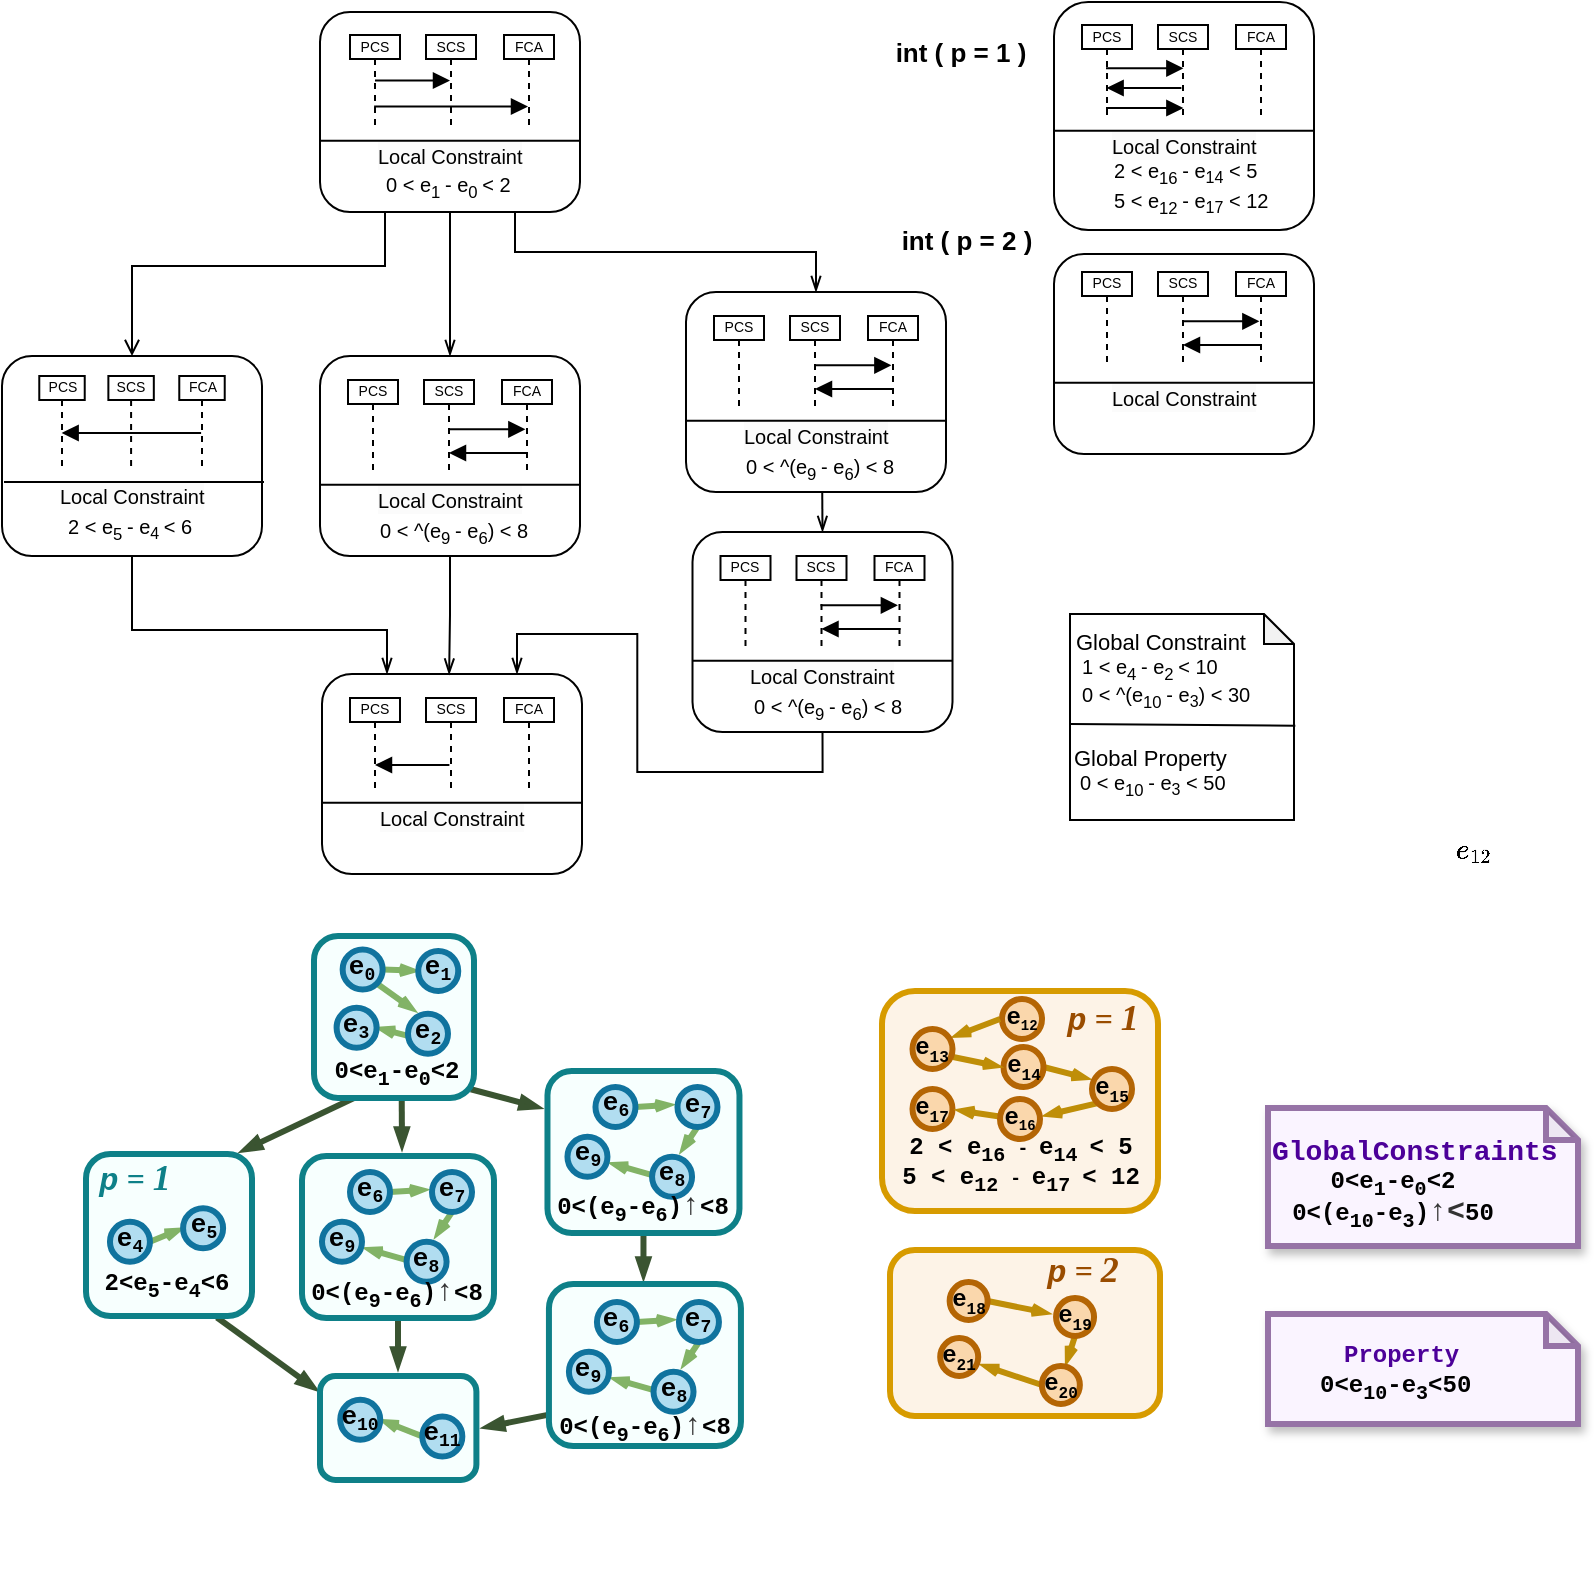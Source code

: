 <mxfile version="26.0.2">
  <diagram name="第 1 页" id="_L-r1Zg0NLN0VIuXtBzd">
    <mxGraphModel dx="1214" dy="838" grid="0" gridSize="10" guides="1" tooltips="1" connect="1" arrows="1" fold="1" page="1" pageScale="1" pageWidth="1169" pageHeight="1654" math="1" shadow="0">
      <root>
        <mxCell id="0" />
        <mxCell id="1" parent="0" />
        <mxCell id="wYbs75s_w4zpAX3RpMi5-105" style="rounded=0;orthogonalLoop=1;jettySize=auto;html=1;strokeColor=#3A5431;endArrow=blockThin;endFill=1;endSize=4;strokeWidth=3;fillColor=#6d8764;exitX=0.008;exitY=0.882;exitDx=0;exitDy=0;exitPerimeter=0;" edge="1" parent="1">
          <mxGeometry relative="1" as="geometry">
            <mxPoint x="302.856" y="732.442" as="sourcePoint" />
            <mxPoint x="270" y="739" as="targetPoint" />
          </mxGeometry>
        </mxCell>
        <mxCell id="wYbs75s_w4zpAX3RpMi5-106" style="rounded=0;orthogonalLoop=1;jettySize=auto;html=1;strokeColor=#3A5431;endArrow=blockThin;endFill=1;endSize=4;strokeWidth=3;exitX=0.789;exitY=1.009;exitDx=0;exitDy=0;fillColor=#6d8764;exitPerimeter=0;entryX=-0.013;entryY=0.142;entryDx=0;entryDy=0;entryPerimeter=0;" edge="1" parent="1" source="wYbs75s_w4zpAX3RpMi5-54" target="wYbs75s_w4zpAX3RpMi5-94">
          <mxGeometry relative="1" as="geometry">
            <mxPoint x="291" y="580" as="sourcePoint" />
            <mxPoint x="170" y="720" as="targetPoint" />
          </mxGeometry>
        </mxCell>
        <mxCell id="wYbs75s_w4zpAX3RpMi5-53" value="" style="group;strokeWidth=3;" vertex="1" connectable="0" parent="1">
          <mxGeometry x="44" y="597" width="111" height="120" as="geometry" />
        </mxCell>
        <mxCell id="wYbs75s_w4zpAX3RpMi5-54" value="" style="rounded=1;whiteSpace=wrap;html=1;strokeWidth=3;fillColor=#F7FFFE;strokeColor=#0e8088;" vertex="1" parent="wYbs75s_w4zpAX3RpMi5-53">
          <mxGeometry x="28" y="5" width="83" height="81" as="geometry" />
        </mxCell>
        <mxCell id="wYbs75s_w4zpAX3RpMi5-55" style="rounded=0;orthogonalLoop=1;jettySize=auto;html=1;endArrow=openThin;endFill=0;strokeColor=#82b366;strokeWidth=3;fillColor=#d5e8d4;endSize=3;entryX=0;entryY=0.5;entryDx=0;entryDy=0;exitX=1;exitY=0.5;exitDx=0;exitDy=0;" edge="1" parent="wYbs75s_w4zpAX3RpMi5-53" source="wYbs75s_w4zpAX3RpMi5-56" target="wYbs75s_w4zpAX3RpMi5-59">
          <mxGeometry relative="1" as="geometry">
            <mxPoint x="70.418" y="47.603" as="sourcePoint" />
            <mxPoint x="86.088" y="52.134" as="targetPoint" />
          </mxGeometry>
        </mxCell>
        <mxCell id="wYbs75s_w4zpAX3RpMi5-56" value="&lt;b style=&quot;text-wrap-mode: nowrap;&quot;&gt;&lt;span style=&quot;color: light-dark(rgb(0, 0, 0), rgb(255, 255, 255)); font-family: &amp;quot;Courier New&amp;quot;; text-align: left;&quot;&gt;&lt;font style=&quot;font-size: 13px;&quot;&gt;e&lt;/font&gt;&lt;/span&gt;&lt;sub style=&quot;color: light-dark(rgb(0, 0, 0), rgb(255, 255, 255)); font-family: &amp;quot;Courier New&amp;quot;; text-align: left; line-height: 13px;&quot;&gt;&lt;font style=&quot;font-size: 9px;&quot;&gt;4&lt;/font&gt;&lt;/sub&gt;&lt;/b&gt;" style="ellipse;whiteSpace=wrap;html=1;aspect=fixed;strokeWidth=3;fillColor=#b1ddf0;strokeColor=#10739e;" vertex="1" parent="wYbs75s_w4zpAX3RpMi5-53">
          <mxGeometry x="39.981" y="38.849" width="20" height="20" as="geometry" />
        </mxCell>
        <mxCell id="wYbs75s_w4zpAX3RpMi5-59" value="&lt;b style=&quot;text-wrap-mode: nowrap;&quot;&gt;&lt;span style=&quot;color: light-dark(rgb(0, 0, 0), rgb(255, 255, 255)); font-family: &amp;quot;Courier New&amp;quot;; text-align: left;&quot;&gt;&lt;font style=&quot;font-size: 13px;&quot;&gt;e&lt;/font&gt;&lt;/span&gt;&lt;sub style=&quot;color: light-dark(rgb(0, 0, 0), rgb(255, 255, 255)); font-family: &amp;quot;Courier New&amp;quot;; text-align: left; line-height: 13px;&quot;&gt;&lt;font style=&quot;font-size: 9px;&quot;&gt;5&lt;/font&gt;&lt;/sub&gt;&lt;/b&gt;" style="ellipse;whiteSpace=wrap;html=1;aspect=fixed;strokeWidth=3;fillColor=#b1ddf0;strokeColor=#10739e;" vertex="1" parent="wYbs75s_w4zpAX3RpMi5-53">
          <mxGeometry x="76.544" y="32.152" width="20" height="20" as="geometry" />
        </mxCell>
        <mxCell id="wYbs75s_w4zpAX3RpMi5-62" value="&lt;font&gt;&lt;b&gt;&lt;span style=&quot;color: light-dark(rgb(0, 0, 0), rgb(255, 255, 255)); font-family: &amp;quot;Courier New&amp;quot;; text-align: left;&quot;&gt;2&amp;lt;e&lt;/span&gt;&lt;sub style=&quot;color: light-dark(rgb(0, 0, 0), rgb(255, 255, 255)); font-family: &amp;quot;Courier New&amp;quot;; text-align: left; line-height: 13px;&quot;&gt;5&lt;/sub&gt;&lt;span style=&quot;color: light-dark(rgb(0, 0, 0), rgb(255, 255, 255)); font-family: &amp;quot;Courier New&amp;quot;; text-align: left;&quot;&gt;-e&lt;/span&gt;&lt;sub style=&quot;color: light-dark(rgb(0, 0, 0), rgb(255, 255, 255)); font-family: &amp;quot;Courier New&amp;quot;; text-align: left; line-height: 13px;&quot;&gt;4&lt;/sub&gt;&lt;span style=&quot;color: light-dark(rgb(0, 0, 0), rgb(255, 255, 255)); font-family: &amp;quot;Courier New&amp;quot;; text-align: left;&quot;&gt;&amp;lt;6&lt;/span&gt;&lt;/b&gt;&lt;/font&gt;" style="text;html=1;align=center;verticalAlign=middle;resizable=0;points=[];autosize=1;strokeColor=none;fillColor=none;strokeWidth=3;" vertex="1" parent="wYbs75s_w4zpAX3RpMi5-53">
          <mxGeometry x="28.265" y="55.904" width="80" height="30" as="geometry" />
        </mxCell>
        <mxCell id="wYbs75s_w4zpAX3RpMi5-262" value="&lt;font style=&quot;color: rgb(14, 128, 136);&quot;&gt;&lt;b style=&quot;&quot;&gt;&lt;i style=&quot;&quot;&gt;&lt;span style=&quot;font-size: 16px;&quot;&gt;&lt;font style=&quot;&quot; face=&quot;Georgia&quot;&gt;&amp;nbsp;&lt;/font&gt;&lt;font style=&quot;&quot; face=&quot;Courier New&quot;&gt;p&lt;/font&gt;&lt;font style=&quot;&quot; face=&quot;Georgia&quot;&gt; = &lt;/font&gt;&lt;/span&gt;&lt;font style=&quot;font-family: Georgia; font-size: 18px;&quot;&gt;1&lt;/font&gt;&lt;/i&gt;&lt;/b&gt;&lt;/font&gt;" style="text;html=1;align=center;verticalAlign=middle;resizable=0;points=[];autosize=1;strokeColor=none;fillColor=none;strokeWidth=3;" vertex="1" parent="wYbs75s_w4zpAX3RpMi5-53">
          <mxGeometry x="20" width="60" height="35" as="geometry" />
        </mxCell>
        <mxCell id="wYbs75s_w4zpAX3RpMi5-93" value="" style="group;strokeWidth=3;" vertex="1" connectable="0" parent="1">
          <mxGeometry x="173" y="715" width="100" height="100" as="geometry" />
        </mxCell>
        <mxCell id="wYbs75s_w4zpAX3RpMi5-94" value="" style="rounded=1;whiteSpace=wrap;html=1;strokeWidth=3;fillColor=#F7FFFE;strokeColor=#0e8088;" vertex="1" parent="wYbs75s_w4zpAX3RpMi5-93">
          <mxGeometry x="16" y="-2" width="78.2" height="52" as="geometry" />
        </mxCell>
        <mxCell id="wYbs75s_w4zpAX3RpMi5-95" style="rounded=0;orthogonalLoop=1;jettySize=auto;html=1;endArrow=none;endFill=0;strokeColor=#82b366;strokeWidth=3;fillColor=#d5e8d4;endSize=3;entryX=0;entryY=0.5;entryDx=0;entryDy=0;exitX=1;exitY=0.5;exitDx=0;exitDy=0;startSize=3;startArrow=openThin;startFill=0;" edge="1" parent="wYbs75s_w4zpAX3RpMi5-93" source="wYbs75s_w4zpAX3RpMi5-96" target="wYbs75s_w4zpAX3RpMi5-97">
          <mxGeometry relative="1" as="geometry">
            <mxPoint x="45.421" y="27.803" as="sourcePoint" />
            <mxPoint x="59.539" y="32.334" as="targetPoint" />
          </mxGeometry>
        </mxCell>
        <mxCell id="wYbs75s_w4zpAX3RpMi5-96" value="&lt;b style=&quot;text-wrap-mode: nowrap;&quot;&gt;&lt;span style=&quot;color: light-dark(rgb(0, 0, 0), rgb(255, 255, 255)); font-family: &amp;quot;Courier New&amp;quot;; text-align: left;&quot;&gt;&lt;font style=&quot;font-size: 13px;&quot;&gt;e&lt;/font&gt;&lt;/span&gt;&lt;sub style=&quot;color: light-dark(rgb(0, 0, 0), rgb(255, 255, 255)); font-family: &amp;quot;Courier New&amp;quot;; text-align: left; line-height: 13px;&quot;&gt;&lt;font style=&quot;font-size: 9px;&quot;&gt;10&lt;/font&gt;&lt;/sub&gt;&lt;/b&gt;" style="ellipse;whiteSpace=wrap;html=1;aspect=fixed;strokeWidth=3;fillColor=#b1ddf0;strokeColor=#10739e;" vertex="1" parent="wYbs75s_w4zpAX3RpMi5-93">
          <mxGeometry x="26.127" y="9.899" width="20" height="20" as="geometry" />
        </mxCell>
        <mxCell id="wYbs75s_w4zpAX3RpMi5-97" value="&lt;b style=&quot;text-wrap-mode: nowrap;&quot;&gt;&lt;span style=&quot;color: light-dark(rgb(0, 0, 0), rgb(255, 255, 255)); font-family: &amp;quot;Courier New&amp;quot;; text-align: left;&quot;&gt;&lt;font style=&quot;font-size: 13px;&quot;&gt;e&lt;/font&gt;&lt;/span&gt;&lt;sub style=&quot;color: light-dark(rgb(0, 0, 0), rgb(255, 255, 255)); font-family: &amp;quot;Courier New&amp;quot;; text-align: left; line-height: 13px;&quot;&gt;&lt;font style=&quot;font-size: 9px;&quot;&gt;11&lt;/font&gt;&lt;/sub&gt;&lt;/b&gt;" style="ellipse;whiteSpace=wrap;html=1;aspect=fixed;strokeWidth=3;fillColor=#b1ddf0;strokeColor=#10739e;" vertex="1" parent="wYbs75s_w4zpAX3RpMi5-93">
          <mxGeometry x="67.166" y="18.202" width="20" height="20" as="geometry" />
        </mxCell>
        <mxCell id="wYbs75s_w4zpAX3RpMi5-98" value="&lt;div style=&quot;text-align: left;&quot;&gt;&lt;br&gt;&lt;/div&gt;" style="text;html=1;align=center;verticalAlign=middle;resizable=0;points=[];autosize=1;strokeColor=none;fillColor=none;strokeWidth=3;" vertex="1" parent="wYbs75s_w4zpAX3RpMi5-93">
          <mxGeometry x="42.581" y="41.104" width="18" height="26" as="geometry" />
        </mxCell>
        <mxCell id="wYbs75s_w4zpAX3RpMi5-100" style="rounded=0;orthogonalLoop=1;jettySize=auto;html=1;strokeColor=#3A5431;endArrow=blockThin;endFill=1;endSize=4;strokeWidth=3;exitX=0.25;exitY=1;exitDx=0;exitDy=0;fillColor=#6d8764;" edge="1" parent="1" source="wYbs75s_w4zpAX3RpMi5-17">
          <mxGeometry relative="1" as="geometry">
            <mxPoint x="60" y="462" as="sourcePoint" />
            <mxPoint x="149" y="601" as="targetPoint" />
          </mxGeometry>
        </mxCell>
        <mxCell id="wYbs75s_w4zpAX3RpMi5-101" style="rounded=0;orthogonalLoop=1;jettySize=auto;html=1;strokeColor=#3A5431;endArrow=blockThin;endFill=1;endSize=4;strokeWidth=3;exitX=0.54;exitY=0.912;exitDx=0;exitDy=0;fillColor=#6d8764;exitPerimeter=0;" edge="1" parent="1" source="wYbs75s_w4zpAX3RpMi5-51">
          <mxGeometry relative="1" as="geometry">
            <mxPoint x="213" y="584" as="sourcePoint" />
            <mxPoint x="230" y="600" as="targetPoint" />
          </mxGeometry>
        </mxCell>
        <mxCell id="wYbs75s_w4zpAX3RpMi5-103" style="rounded=0;orthogonalLoop=1;jettySize=auto;html=1;strokeColor=#3A5431;endArrow=blockThin;endFill=1;endSize=4;strokeWidth=3;exitX=0.98;exitY=0.946;exitDx=0;exitDy=0;fillColor=#6d8764;entryX=-0.019;entryY=0.31;entryDx=0;entryDy=0;exitPerimeter=0;entryPerimeter=0;" edge="1" parent="1" source="wYbs75s_w4zpAX3RpMi5-17">
          <mxGeometry relative="1" as="geometry">
            <mxPoint x="240" y="584" as="sourcePoint" />
            <mxPoint x="299.967" y="579.11" as="targetPoint" />
          </mxGeometry>
        </mxCell>
        <mxCell id="wYbs75s_w4zpAX3RpMi5-107" value="" style="rounded=1;whiteSpace=wrap;html=1;strokeWidth=3;fillColor=light-dark(#fdf3e7, #36210a);strokeColor=#d79b00;" vertex="1" parent="1">
          <mxGeometry x="470" y="520.5" width="138" height="110" as="geometry" />
        </mxCell>
        <mxCell id="wYbs75s_w4zpAX3RpMi5-133" style="rounded=0;orthogonalLoop=1;jettySize=auto;html=1;endArrow=openThin;endFill=0;strokeColor=light-dark(#bf8e08, #446e2c);strokeWidth=3;fillColor=#d5e8d4;endSize=3;exitX=1;exitY=0.5;exitDx=0;exitDy=0;" edge="1" parent="1" source="wYbs75s_w4zpAX3RpMi5-122">
          <mxGeometry relative="1" as="geometry">
            <mxPoint x="536" y="563.5" as="sourcePoint" />
            <mxPoint x="574" y="564.5" as="targetPoint" />
          </mxGeometry>
        </mxCell>
        <mxCell id="wYbs75s_w4zpAX3RpMi5-135" value="&lt;font style=&quot;line-height: 90%;&quot;&gt;&lt;b&gt;&lt;span style=&quot;color: light-dark(rgb(0, 0, 0), rgb(255, 255, 255)); font-family: &amp;quot;Courier New&amp;quot;; text-align: left;&quot;&gt;2 &amp;lt; e&lt;/span&gt;&lt;sub style=&quot;color: light-dark(rgb(0, 0, 0), rgb(255, 255, 255)); font-family: &amp;quot;Courier New&amp;quot;; text-align: left; line-height: 90%;&quot;&gt;16&amp;nbsp;&lt;/sub&gt;&lt;span style=&quot;color: light-dark(rgb(0, 0, 0), rgb(255, 255, 255)); font-family: &amp;quot;Courier New&amp;quot;; text-align: left;&quot;&gt;&lt;font style=&quot;font-size: 9px;&quot;&gt;-&amp;nbsp;&lt;/font&gt;e&lt;/span&gt;&lt;sub style=&quot;color: light-dark(rgb(0, 0, 0), rgb(255, 255, 255)); font-family: &amp;quot;Courier New&amp;quot;; text-align: left; line-height: 90%;&quot;&gt;14&amp;nbsp;&lt;/sub&gt;&lt;span style=&quot;color: light-dark(rgb(0, 0, 0), rgb(255, 255, 255)); font-family: &amp;quot;Courier New&amp;quot;; text-align: left;&quot;&gt;&amp;lt; 5&lt;/span&gt;&lt;/b&gt;&lt;/font&gt;&lt;div style=&quot;line-height: 90%;&quot;&gt;&lt;font&gt;&lt;b&gt;&lt;span style=&quot;color: light-dark(rgb(0, 0, 0), rgb(255, 255, 255)); font-family: &amp;quot;Courier New&amp;quot;; text-align: left;&quot;&gt;5 &amp;lt; e&lt;/span&gt;&lt;sub style=&quot;color: light-dark(rgb(0, 0, 0), rgb(255, 255, 255)); font-family: &amp;quot;Courier New&amp;quot;; text-align: left; line-height: 90%;&quot;&gt;12&amp;nbsp;&lt;/sub&gt;&lt;/b&gt;&lt;/font&gt;&lt;b style=&quot;background-color: transparent; color: light-dark(rgb(0, 0, 0), rgb(255, 255, 255));&quot;&gt;&lt;span style=&quot;color: light-dark(rgb(0, 0, 0), rgb(255, 255, 255)); text-align: left; font-family: &amp;quot;Courier New&amp;quot;;&quot;&gt;&lt;font style=&quot;font-size: 9px;&quot;&gt;-&amp;nbsp;&lt;/font&gt;&lt;/span&gt;&lt;/b&gt;&lt;b style=&quot;background-color: transparent; color: light-dark(rgb(0, 0, 0), rgb(255, 255, 255));&quot;&gt;&lt;span style=&quot;color: light-dark(rgb(0, 0, 0), rgb(255, 255, 255)); font-family: &amp;quot;Courier New&amp;quot;; text-align: left;&quot;&gt;e&lt;/span&gt;&lt;sub style=&quot;color: light-dark(rgb(0, 0, 0), rgb(255, 255, 255)); font-family: &amp;quot;Courier New&amp;quot;; text-align: left; line-height: 9px;&quot;&gt;17&amp;nbsp;&lt;/sub&gt;&lt;/b&gt;&lt;font style=&quot;background-color: transparent; color: light-dark(rgb(0, 0, 0), rgb(255, 255, 255));&quot;&gt;&lt;b&gt;&lt;span style=&quot;color: light-dark(rgb(0, 0, 0), rgb(255, 255, 255)); font-family: &amp;quot;Courier New&amp;quot;; text-align: left;&quot;&gt;&amp;lt;&amp;nbsp;&lt;/span&gt;&lt;/b&gt;&lt;/font&gt;&lt;b style=&quot;background-color: transparent; color: light-dark(rgb(0, 0, 0), rgb(255, 255, 255));&quot;&gt;&lt;span style=&quot;color: light-dark(rgb(0, 0, 0), rgb(255, 255, 255)); font-family: &amp;quot;Courier New&amp;quot;; text-align: left;&quot;&gt;12&lt;/span&gt;&lt;/b&gt;&lt;/div&gt;" style="text;html=1;align=center;verticalAlign=middle;resizable=0;points=[];autosize=1;strokeColor=none;fillColor=none;strokeWidth=3;" vertex="1" parent="1">
          <mxGeometry x="469.005" y="586.004" width="140" height="40" as="geometry" />
        </mxCell>
        <mxCell id="wYbs75s_w4zpAX3RpMi5-141" value="" style="group" vertex="1" connectable="0" parent="1">
          <mxGeometry x="663" y="579" width="155" height="158" as="geometry" />
        </mxCell>
        <mxCell id="wYbs75s_w4zpAX3RpMi5-138" value="" style="shape=note;whiteSpace=wrap;html=1;backgroundOutline=1;darkOpacity=0.05;size=16;fillColor=light-dark(#FAF4FF,#392F3F);strokeColor=#9673a6;strokeWidth=3;shadow=1;" vertex="1" parent="wYbs75s_w4zpAX3RpMi5-141">
          <mxGeometry width="155" height="69" as="geometry" />
        </mxCell>
        <mxCell id="wYbs75s_w4zpAX3RpMi5-143" value="&lt;span style=&quot;font-style: normal; font-variant-ligatures: normal; font-variant-caps: normal; letter-spacing: normal; orphans: 2; text-align: left; text-indent: 0px; text-transform: none; widows: 2; word-spacing: 0px; -webkit-text-stroke-width: 0px; white-space: nowrap; text-decoration-thickness: initial; text-decoration-style: initial; text-decoration-color: initial; float: none; display: inline !important;&quot;&gt;&lt;font face=&quot;Courier New&quot; style=&quot;color: rgb(76, 0, 153); font-size: 14px;&quot;&gt;&lt;b style=&quot;&quot;&gt;GlobalConstraints&lt;/b&gt;&lt;/font&gt;&lt;/span&gt;" style="text;whiteSpace=wrap;html=1;shadow=1;" vertex="1" parent="wYbs75s_w4zpAX3RpMi5-141">
          <mxGeometry y="7" width="146.8" height="25.57" as="geometry" />
        </mxCell>
        <mxCell id="wYbs75s_w4zpAX3RpMi5-144" value="&lt;div style=&quot;line-height: 90%;&quot;&gt;&lt;b style=&quot;forced-color-adjust: none; color: rgb(0, 0, 0); font-family: Helvetica; font-size: 12px; font-style: normal; font-variant-ligatures: normal; font-variant-caps: normal; letter-spacing: normal; orphans: 2; text-indent: 0px; text-transform: none; widows: 2; word-spacing: 0px; -webkit-text-stroke-width: 0px; white-space: nowrap; text-decoration-thickness: initial; text-decoration-style: initial; text-decoration-color: initial;&quot;&gt;&lt;span style=&quot;forced-color-adjust: none; color: light-dark(rgb(0, 0, 0), rgb(255, 255, 255)); font-family: &amp;quot;Courier New&amp;quot;;&quot;&gt;&lt;b style=&quot;font-family: Helvetica;&quot;&gt;&lt;span style=&quot;color: light-dark(rgb(0, 0, 0), rgb(255, 255, 255)); font-family: &amp;quot;Courier New&amp;quot;;&quot;&gt;0&amp;lt;e&lt;/span&gt;&lt;sub style=&quot;color: light-dark(rgb(0, 0, 0), rgb(255, 255, 255)); font-family: &amp;quot;Courier New&amp;quot;; line-height: 90%;&quot;&gt;1&lt;/sub&gt;&lt;span style=&quot;color: light-dark(rgb(0, 0, 0), rgb(255, 255, 255)); font-family: &amp;quot;Courier New&amp;quot;;&quot;&gt;-e&lt;/span&gt;&lt;sub style=&quot;color: light-dark(rgb(0, 0, 0), rgb(255, 255, 255)); font-family: &amp;quot;Courier New&amp;quot;; line-height: 90%;&quot;&gt;0&lt;/sub&gt;&lt;span style=&quot;color: light-dark(rgb(0, 0, 0), rgb(255, 255, 255)); font-family: &amp;quot;Courier New&amp;quot;;&quot;&gt;&amp;lt;2&lt;/span&gt;&lt;/b&gt;&lt;/span&gt;&lt;/b&gt;&lt;/div&gt;&lt;b style=&quot;forced-color-adjust: none; color: rgb(0, 0, 0); font-family: Helvetica; font-size: 12px; font-style: normal; font-variant-ligatures: normal; font-variant-caps: normal; letter-spacing: normal; orphans: 2; text-indent: 0px; text-transform: none; widows: 2; word-spacing: 0px; -webkit-text-stroke-width: 0px; white-space: nowrap; text-decoration-thickness: initial; text-decoration-style: initial; text-decoration-color: initial; line-height: 90%;&quot;&gt;&lt;span style=&quot;forced-color-adjust: none; color: light-dark(rgb(0, 0, 0), rgb(255, 255, 255)); font-family: &amp;quot;Courier New&amp;quot;;&quot;&gt;0&amp;lt;(e&lt;/span&gt;&lt;sub style=&quot;forced-color-adjust: none; color: light-dark(rgb(0, 0, 0), rgb(255, 255, 255)); font-family: &amp;quot;Courier New&amp;quot;; line-height: 90%;&quot;&gt;10&lt;/sub&gt;&lt;span style=&quot;forced-color-adjust: none; color: light-dark(rgb(0, 0, 0), rgb(255, 255, 255)); font-family: &amp;quot;Courier New&amp;quot;;&quot;&gt;-e&lt;/span&gt;&lt;sub style=&quot;forced-color-adjust: none; color: light-dark(rgb(0, 0, 0), rgb(255, 255, 255)); font-family: &amp;quot;Courier New&amp;quot;; line-height: 90%;&quot;&gt;3&lt;/sub&gt;&lt;span style=&quot;forced-color-adjust: none; color: light-dark(rgb(0, 0, 0), rgb(255, 255, 255)); font-family: &amp;quot;Courier New&amp;quot;;&quot;&gt;)&lt;b style=&quot;color: rgb(51, 51, 51); font-size: 15px; text-wrap-mode: wrap; line-height: 90%;&quot;&gt;↑&amp;lt;&lt;/b&gt;50&lt;/span&gt;&lt;/b&gt;" style="text;whiteSpace=wrap;html=1;align=center;" vertex="1" parent="wYbs75s_w4zpAX3RpMi5-141">
          <mxGeometry x="8.83" y="23.996" width="106.755" height="49.31" as="geometry" />
        </mxCell>
        <mxCell id="wYbs75s_w4zpAX3RpMi5-256" value="" style="shape=note;whiteSpace=wrap;html=1;backgroundOutline=1;darkOpacity=0.05;size=16;fillColor=light-dark(#FAF4FF,#392F3F);strokeColor=#9673a6;strokeWidth=3;shadow=1;" vertex="1" parent="wYbs75s_w4zpAX3RpMi5-141">
          <mxGeometry y="103" width="155" height="55" as="geometry" />
        </mxCell>
        <mxCell id="wYbs75s_w4zpAX3RpMi5-257" value="&lt;span style=&quot;font-style: normal; font-variant-ligatures: normal; font-variant-caps: normal; letter-spacing: normal; orphans: 2; text-align: left; text-indent: 0px; text-transform: none; widows: 2; word-spacing: 0px; -webkit-text-stroke-width: 0px; white-space: nowrap; text-decoration-thickness: initial; text-decoration-style: initial; text-decoration-color: initial; float: none; display: inline !important;&quot;&gt;&lt;font face=&quot;Courier New&quot; style=&quot;color: rgb(76, 0, 153);&quot;&gt;&lt;b style=&quot;&quot;&gt;Property&lt;/b&gt;&lt;/font&gt;&lt;/span&gt;" style="text;whiteSpace=wrap;html=1;shadow=1;" vertex="1" parent="wYbs75s_w4zpAX3RpMi5-141">
          <mxGeometry x="36.4" y="109" width="68.2" height="24.73" as="geometry" />
        </mxCell>
        <mxCell id="wYbs75s_w4zpAX3RpMi5-258" value="&lt;b style=&quot;forced-color-adjust: none; color: rgb(0, 0, 0); font-family: Helvetica; font-size: 12px; font-style: normal; font-variant-ligatures: normal; font-variant-caps: normal; letter-spacing: normal; orphans: 2; text-align: center; text-indent: 0px; text-transform: none; widows: 2; word-spacing: 0px; -webkit-text-stroke-width: 0px; white-space: nowrap; text-decoration-thickness: initial; text-decoration-style: initial; text-decoration-color: initial;&quot;&gt;&lt;span style=&quot;forced-color-adjust: none; color: light-dark(rgb(0, 0, 0), rgb(255, 255, 255)); font-family: &amp;quot;Courier New&amp;quot;; text-align: left;&quot;&gt;0&amp;lt;e&lt;/span&gt;&lt;sub style=&quot;forced-color-adjust: none; color: light-dark(rgb(0, 0, 0), rgb(255, 255, 255)); font-family: &amp;quot;Courier New&amp;quot;; text-align: left; line-height: 13px;&quot;&gt;10&lt;/sub&gt;&lt;span style=&quot;forced-color-adjust: none; color: light-dark(rgb(0, 0, 0), rgb(255, 255, 255)); font-family: &amp;quot;Courier New&amp;quot;; text-align: left;&quot;&gt;-e&lt;/span&gt;&lt;sub style=&quot;forced-color-adjust: none; color: light-dark(rgb(0, 0, 0), rgb(255, 255, 255)); font-family: &amp;quot;Courier New&amp;quot;; text-align: left; line-height: 13px;&quot;&gt;3&lt;/sub&gt;&lt;span style=&quot;forced-color-adjust: none; color: light-dark(rgb(0, 0, 0), rgb(255, 255, 255)); font-family: &amp;quot;Courier New&amp;quot;; text-align: left;&quot;&gt;&amp;lt;50&lt;/span&gt;&lt;/b&gt;" style="text;whiteSpace=wrap;html=1;" vertex="1" parent="wYbs75s_w4zpAX3RpMi5-141">
          <mxGeometry x="24" y="124" width="93" height="23.01" as="geometry" />
        </mxCell>
        <mxCell id="wYbs75s_w4zpAX3RpMi5-145" value="&lt;font style=&quot;color: rgb(153, 76, 0);&quot;&gt;&lt;b style=&quot;&quot;&gt;&lt;i style=&quot;&quot;&gt;&lt;span style=&quot;font-size: 16px;&quot;&gt;&lt;font face=&quot;Georgia&quot;&gt;&amp;nbsp;&lt;/font&gt;&lt;font face=&quot;Courier New&quot;&gt;p&lt;/font&gt;&lt;font face=&quot;Georgia&quot;&gt; = &lt;/font&gt;&lt;/span&gt;&lt;font style=&quot;font-family: Georgia; font-size: 18px;&quot;&gt;1&lt;/font&gt;&lt;/i&gt;&lt;/b&gt;&lt;/font&gt;" style="text;html=1;align=center;verticalAlign=middle;resizable=0;points=[];autosize=1;strokeColor=none;fillColor=none;strokeWidth=3;" vertex="1" parent="1">
          <mxGeometry x="548" y="517" width="60" height="35" as="geometry" />
        </mxCell>
        <mxCell id="wYbs75s_w4zpAX3RpMi5-147" value="&lt;font size=&quot;1&quot; style=&quot;&quot;&gt;&lt;b style=&quot;font-size: 13px;&quot;&gt;int ( p = 1 )&lt;/b&gt;&lt;/font&gt;" style="text;html=1;align=center;verticalAlign=middle;resizable=0;points=[];autosize=1;strokeColor=none;fillColor=none;" vertex="1" parent="1">
          <mxGeometry x="467" y="37" width="83" height="28" as="geometry" />
        </mxCell>
        <mxCell id="wYbs75s_w4zpAX3RpMi5-148" value="" style="group" vertex="1" connectable="0" parent="1">
          <mxGeometry x="189" y="31" width="132" height="100" as="geometry" />
        </mxCell>
        <mxCell id="wYbs75s_w4zpAX3RpMi5-149" value="" style="rounded=1;whiteSpace=wrap;html=1;" vertex="1" parent="wYbs75s_w4zpAX3RpMi5-148">
          <mxGeometry width="130" height="100" as="geometry" />
        </mxCell>
        <mxCell id="wYbs75s_w4zpAX3RpMi5-150" value="" style="html=1;verticalAlign=bottom;endArrow=block;curved=0;rounded=0;strokeWidth=1;" edge="1" parent="wYbs75s_w4zpAX3RpMi5-148" source="wYbs75s_w4zpAX3RpMi5-153" target="wYbs75s_w4zpAX3RpMi5-152">
          <mxGeometry width="80" relative="1" as="geometry">
            <mxPoint x="32.002" y="39.002" as="sourcePoint" />
            <mxPoint x="63.57" y="39" as="targetPoint" />
          </mxGeometry>
        </mxCell>
        <mxCell id="wYbs75s_w4zpAX3RpMi5-151" value="&lt;font style=&quot;font-size: 7px;&quot;&gt;FCA&lt;/font&gt;" style="shape=umlLifeline;perimeter=lifelinePerimeter;whiteSpace=wrap;html=1;container=1;dropTarget=0;collapsible=0;recursiveResize=0;outlineConnect=0;portConstraint=eastwest;newEdgeStyle={&quot;curved&quot;:0,&quot;rounded&quot;:0};size=12;fontSize=7;" vertex="1" parent="wYbs75s_w4zpAX3RpMi5-148">
          <mxGeometry x="92" y="11.5" width="25" height="45" as="geometry" />
        </mxCell>
        <mxCell id="wYbs75s_w4zpAX3RpMi5-152" value="&lt;font style=&quot;font-size: 7px;&quot;&gt;SCS&lt;/font&gt;" style="shape=umlLifeline;perimeter=lifelinePerimeter;whiteSpace=wrap;html=1;container=1;dropTarget=0;collapsible=0;recursiveResize=0;outlineConnect=0;portConstraint=eastwest;newEdgeStyle={&quot;curved&quot;:0,&quot;rounded&quot;:0};size=12;fontSize=7;" vertex="1" parent="wYbs75s_w4zpAX3RpMi5-148">
          <mxGeometry x="53" y="11.5" width="25" height="45.5" as="geometry" />
        </mxCell>
        <mxCell id="wYbs75s_w4zpAX3RpMi5-153" value="&lt;font style=&quot;font-size: 7px;&quot;&gt;PCS&lt;/font&gt;" style="shape=umlLifeline;perimeter=lifelinePerimeter;whiteSpace=wrap;html=1;container=1;dropTarget=0;collapsible=0;recursiveResize=0;outlineConnect=0;portConstraint=eastwest;newEdgeStyle={&quot;curved&quot;:0,&quot;rounded&quot;:0};size=12;fontSize=7;" vertex="1" parent="wYbs75s_w4zpAX3RpMi5-148">
          <mxGeometry x="15" y="11.5" width="25" height="45.5" as="geometry" />
        </mxCell>
        <mxCell id="wYbs75s_w4zpAX3RpMi5-154" value="" style="html=1;verticalAlign=bottom;endArrow=block;curved=0;rounded=0;strokeWidth=1;" edge="1" parent="wYbs75s_w4zpAX3RpMi5-148">
          <mxGeometry width="80" relative="1" as="geometry">
            <mxPoint x="27.048" y="47.25" as="sourcePoint" />
            <mxPoint x="104.0" y="47.25" as="targetPoint" />
          </mxGeometry>
        </mxCell>
        <mxCell id="wYbs75s_w4zpAX3RpMi5-155" value="&lt;span style=&quot;color: rgb(0, 0, 0); font-family: Helvetica; font-style: normal; font-variant-ligatures: normal; font-variant-caps: normal; font-weight: 400; letter-spacing: normal; orphans: 2; text-align: left; text-indent: 0px; text-transform: none; widows: 2; word-spacing: 0px; -webkit-text-stroke-width: 0px; white-space: nowrap; background-color: rgb(251, 251, 251); text-decoration-thickness: initial; text-decoration-style: initial; text-decoration-color: initial; float: none; display: inline !important;&quot;&gt;&lt;font style=&quot;font-size: 10px;&quot;&gt;Local Constraint&lt;/font&gt;&lt;/span&gt;" style="text;whiteSpace=wrap;html=1;verticalAlign=middle;" vertex="1" parent="wYbs75s_w4zpAX3RpMi5-148">
          <mxGeometry x="27" y="65" width="78" height="14" as="geometry" />
        </mxCell>
        <mxCell id="wYbs75s_w4zpAX3RpMi5-156" value="0 &amp;lt; e&lt;sub&gt;1&amp;nbsp;&lt;/sub&gt;- e&lt;sub&gt;0&amp;nbsp;&lt;/sub&gt;&amp;lt; 2&lt;br&gt;&lt;div&gt;&lt;div&gt;&lt;div&gt;&lt;br&gt;&lt;/div&gt;&lt;/div&gt;&lt;/div&gt;" style="text;align=left;verticalAlign=middle;rounded=0;horizontal=1;fontSize=10;html=1;" vertex="1" parent="wYbs75s_w4zpAX3RpMi5-148">
          <mxGeometry x="31.25" y="88" width="69.5" height="9" as="geometry" />
        </mxCell>
        <mxCell id="wYbs75s_w4zpAX3RpMi5-157" value="" style="line;strokeWidth=1;fillColor=none;align=left;verticalAlign=middle;spacingTop=-1;spacingLeft=3;spacingRight=3;rotatable=0;labelPosition=right;points=[];portConstraint=eastwest;strokeColor=inherit;" vertex="1" parent="wYbs75s_w4zpAX3RpMi5-148">
          <mxGeometry y="58" width="132" height="8" as="geometry" />
        </mxCell>
        <mxCell id="wYbs75s_w4zpAX3RpMi5-158" value="" style="line;strokeWidth=1;fillColor=none;align=left;verticalAlign=middle;spacingTop=-1;spacingLeft=3;spacingRight=3;rotatable=0;labelPosition=right;points=[];portConstraint=eastwest;strokeColor=inherit;" vertex="1" parent="wYbs75s_w4zpAX3RpMi5-148">
          <mxGeometry y="57" width="130" height="8" as="geometry" />
        </mxCell>
        <mxCell id="wYbs75s_w4zpAX3RpMi5-159" style="rounded=0;orthogonalLoop=1;jettySize=auto;html=1;exitX=0;exitY=0.75;exitDx=0;exitDy=0;entryX=1;entryY=0.75;entryDx=0;entryDy=0;endArrow=none;endFill=0;" edge="1" parent="wYbs75s_w4zpAX3RpMi5-148">
          <mxGeometry relative="1" as="geometry">
            <mxPoint y="64.35" as="sourcePoint" />
            <mxPoint x="130" y="64.35" as="targetPoint" />
          </mxGeometry>
        </mxCell>
        <mxCell id="wYbs75s_w4zpAX3RpMi5-160" value="" style="group" vertex="1" connectable="0" parent="1">
          <mxGeometry x="30" y="203" width="130" height="100" as="geometry" />
        </mxCell>
        <mxCell id="wYbs75s_w4zpAX3RpMi5-161" value="" style="rounded=1;whiteSpace=wrap;html=1;" vertex="1" parent="wYbs75s_w4zpAX3RpMi5-160">
          <mxGeometry width="130" height="100" as="geometry" />
        </mxCell>
        <mxCell id="wYbs75s_w4zpAX3RpMi5-162" value="&lt;span style=&quot;color: rgb(0, 0, 0); font-family: Helvetica; font-style: normal; font-variant-ligatures: normal; font-variant-caps: normal; font-weight: 400; letter-spacing: normal; orphans: 2; text-align: left; text-indent: 0px; text-transform: none; widows: 2; word-spacing: 0px; -webkit-text-stroke-width: 0px; white-space: nowrap; background-color: rgb(251, 251, 251); text-decoration-thickness: initial; text-decoration-style: initial; text-decoration-color: initial; float: none; display: inline !important;&quot;&gt;&lt;font style=&quot;font-size: 10px;&quot;&gt;Local Constraint&lt;/font&gt;&lt;/span&gt;" style="text;whiteSpace=wrap;html=1;verticalAlign=middle;" vertex="1" parent="wYbs75s_w4zpAX3RpMi5-160">
          <mxGeometry x="27" y="63" width="78" height="14" as="geometry" />
        </mxCell>
        <mxCell id="wYbs75s_w4zpAX3RpMi5-163" value="&lt;div&gt;&lt;div&gt;&lt;div&gt;2 &amp;lt; e&lt;sub&gt;5&amp;nbsp;&lt;/sub&gt;- e&lt;span style=&quot;font-size: 6.944px;&quot;&gt;&lt;sub style=&quot;font-size: 8px;&quot;&gt;4&amp;nbsp;&lt;/sub&gt;&lt;/span&gt;&amp;lt; 6&lt;br&gt;&lt;/div&gt;&lt;/div&gt;&lt;/div&gt;" style="text;align=left;verticalAlign=middle;rounded=0;horizontal=1;fontSize=10;html=1;" vertex="1" parent="wYbs75s_w4zpAX3RpMi5-160">
          <mxGeometry x="31.25" y="81" width="69.5" height="9" as="geometry" />
        </mxCell>
        <mxCell id="wYbs75s_w4zpAX3RpMi5-164" value="" style="line;strokeWidth=1;fillColor=none;align=left;verticalAlign=middle;spacingTop=-1;spacingLeft=3;spacingRight=3;rotatable=0;labelPosition=right;points=[];portConstraint=eastwest;strokeColor=inherit;" vertex="1" parent="wYbs75s_w4zpAX3RpMi5-160">
          <mxGeometry y="58" width="130" height="8" as="geometry" />
        </mxCell>
        <mxCell id="wYbs75s_w4zpAX3RpMi5-165" value="&lt;font style=&quot;font-size: 7px;&quot;&gt;FCA&lt;/font&gt;" style="shape=umlLifeline;perimeter=lifelinePerimeter;whiteSpace=wrap;html=1;container=1;dropTarget=0;collapsible=0;recursiveResize=0;outlineConnect=0;portConstraint=eastwest;newEdgeStyle={&quot;curved&quot;:0,&quot;rounded&quot;:0};size=12;fontSize=7;" vertex="1" parent="wYbs75s_w4zpAX3RpMi5-160">
          <mxGeometry x="88.638" y="10" width="22.727" height="45" as="geometry" />
        </mxCell>
        <mxCell id="wYbs75s_w4zpAX3RpMi5-166" value="&lt;font style=&quot;font-size: 7px;&quot;&gt;SCS&lt;/font&gt;" style="shape=umlLifeline;perimeter=lifelinePerimeter;whiteSpace=wrap;html=1;container=1;dropTarget=0;collapsible=0;recursiveResize=0;outlineConnect=0;portConstraint=eastwest;newEdgeStyle={&quot;curved&quot;:0,&quot;rounded&quot;:0};size=12;fontSize=7;" vertex="1" parent="wYbs75s_w4zpAX3RpMi5-160">
          <mxGeometry x="53.184" y="10" width="22.727" height="45.5" as="geometry" />
        </mxCell>
        <mxCell id="wYbs75s_w4zpAX3RpMi5-167" value="&lt;font style=&quot;font-size: 7px;&quot;&gt;PCS&lt;/font&gt;" style="shape=umlLifeline;perimeter=lifelinePerimeter;whiteSpace=wrap;html=1;container=1;dropTarget=0;collapsible=0;recursiveResize=0;outlineConnect=0;portConstraint=eastwest;newEdgeStyle={&quot;curved&quot;:0,&quot;rounded&quot;:0};size=12;fontSize=7;" vertex="1" parent="wYbs75s_w4zpAX3RpMi5-160">
          <mxGeometry x="18.638" y="10" width="22.727" height="45.5" as="geometry" />
        </mxCell>
        <mxCell id="wYbs75s_w4zpAX3RpMi5-168" value="" style="html=1;verticalAlign=bottom;endArrow=block;curved=0;rounded=0;strokeWidth=1;" edge="1" parent="wYbs75s_w4zpAX3RpMi5-160">
          <mxGeometry width="80" relative="1" as="geometry">
            <mxPoint x="99.547" y="38.5" as="sourcePoint" />
            <mxPoint x="29.829" y="38.5" as="targetPoint" />
          </mxGeometry>
        </mxCell>
        <mxCell id="wYbs75s_w4zpAX3RpMi5-169" style="rounded=0;orthogonalLoop=1;jettySize=auto;html=1;exitX=0;exitY=0.75;exitDx=0;exitDy=0;entryX=1;entryY=0.75;entryDx=0;entryDy=0;endArrow=none;endFill=0;" edge="1" parent="wYbs75s_w4zpAX3RpMi5-160">
          <mxGeometry relative="1" as="geometry">
            <mxPoint x="1" y="63.0" as="sourcePoint" />
            <mxPoint x="131" y="63.0" as="targetPoint" />
          </mxGeometry>
        </mxCell>
        <mxCell id="wYbs75s_w4zpAX3RpMi5-170" value="" style="group" vertex="1" connectable="0" parent="1">
          <mxGeometry x="189" y="203" width="130" height="100" as="geometry" />
        </mxCell>
        <mxCell id="wYbs75s_w4zpAX3RpMi5-171" value="" style="rounded=1;whiteSpace=wrap;html=1;container=0;" vertex="1" parent="wYbs75s_w4zpAX3RpMi5-170">
          <mxGeometry width="130" height="100" as="geometry" />
        </mxCell>
        <mxCell id="wYbs75s_w4zpAX3RpMi5-172" value="&lt;span style=&quot;color: rgb(0, 0, 0); font-family: Helvetica; font-style: normal; font-variant-ligatures: normal; font-variant-caps: normal; font-weight: 400; letter-spacing: normal; orphans: 2; text-align: left; text-indent: 0px; text-transform: none; widows: 2; word-spacing: 0px; -webkit-text-stroke-width: 0px; white-space: nowrap; background-color: rgb(251, 251, 251); text-decoration-thickness: initial; text-decoration-style: initial; text-decoration-color: initial; float: none; display: inline !important;&quot;&gt;&lt;font style=&quot;font-size: 10px;&quot;&gt;Local Constraint&lt;/font&gt;&lt;/span&gt;" style="text;whiteSpace=wrap;html=1;verticalAlign=middle;container=0;" vertex="1" parent="wYbs75s_w4zpAX3RpMi5-170">
          <mxGeometry x="27" y="65" width="78" height="14" as="geometry" />
        </mxCell>
        <mxCell id="wYbs75s_w4zpAX3RpMi5-173" value="&lt;div&gt;&lt;div&gt;&lt;div&gt;0 &amp;lt; ^(e&lt;sub&gt;9&lt;/sub&gt;&lt;span style=&quot;font-size: 8.333px;&quot;&gt;&amp;nbsp;&lt;/span&gt;- e&lt;sub&gt;6&lt;/sub&gt;) &amp;lt; 8&lt;br&gt;&lt;/div&gt;&lt;/div&gt;&lt;/div&gt;" style="text;align=left;verticalAlign=middle;rounded=0;horizontal=1;fontSize=10;html=1;container=0;" vertex="1" parent="wYbs75s_w4zpAX3RpMi5-170">
          <mxGeometry x="28.25" y="83" width="69.5" height="9" as="geometry" />
        </mxCell>
        <mxCell id="wYbs75s_w4zpAX3RpMi5-174" style="rounded=0;orthogonalLoop=1;jettySize=auto;html=1;exitX=0;exitY=0.75;exitDx=0;exitDy=0;entryX=1;entryY=0.75;entryDx=0;entryDy=0;endArrow=none;endFill=0;" edge="1" parent="wYbs75s_w4zpAX3RpMi5-170">
          <mxGeometry relative="1" as="geometry">
            <mxPoint y="64.35" as="sourcePoint" />
            <mxPoint x="130" y="64.35" as="targetPoint" />
          </mxGeometry>
        </mxCell>
        <mxCell id="wYbs75s_w4zpAX3RpMi5-175" value="&lt;font style=&quot;font-size: 7px;&quot;&gt;FCA&lt;/font&gt;" style="shape=umlLifeline;perimeter=lifelinePerimeter;whiteSpace=wrap;html=1;container=1;dropTarget=0;collapsible=0;recursiveResize=0;outlineConnect=0;portConstraint=eastwest;newEdgeStyle={&quot;curved&quot;:0,&quot;rounded&quot;:0};size=12;fontSize=7;" vertex="1" parent="wYbs75s_w4zpAX3RpMi5-170">
          <mxGeometry x="91" y="12" width="25" height="45" as="geometry" />
        </mxCell>
        <mxCell id="wYbs75s_w4zpAX3RpMi5-176" value="&lt;font style=&quot;font-size: 7px;&quot;&gt;SCS&lt;/font&gt;" style="shape=umlLifeline;perimeter=lifelinePerimeter;whiteSpace=wrap;html=1;container=1;dropTarget=0;collapsible=0;recursiveResize=0;outlineConnect=0;portConstraint=eastwest;newEdgeStyle={&quot;curved&quot;:0,&quot;rounded&quot;:0};size=12;fontSize=7;" vertex="1" parent="wYbs75s_w4zpAX3RpMi5-170">
          <mxGeometry x="52" y="12" width="25" height="45.5" as="geometry" />
        </mxCell>
        <mxCell id="wYbs75s_w4zpAX3RpMi5-177" value="&lt;font style=&quot;font-size: 7px;&quot;&gt;PCS&lt;/font&gt;" style="shape=umlLifeline;perimeter=lifelinePerimeter;whiteSpace=wrap;html=1;container=1;dropTarget=0;collapsible=0;recursiveResize=0;outlineConnect=0;portConstraint=eastwest;newEdgeStyle={&quot;curved&quot;:0,&quot;rounded&quot;:0};size=12;fontSize=7;" vertex="1" parent="wYbs75s_w4zpAX3RpMi5-170">
          <mxGeometry x="14" y="12" width="25" height="45.5" as="geometry" />
        </mxCell>
        <mxCell id="wYbs75s_w4zpAX3RpMi5-178" value="" style="html=1;verticalAlign=bottom;endArrow=block;curved=0;rounded=0;strokeWidth=1;" edge="1" parent="wYbs75s_w4zpAX3RpMi5-170">
          <mxGeometry width="80" relative="1" as="geometry">
            <mxPoint x="64.0" y="36.66" as="sourcePoint" />
            <mxPoint x="102.69" y="36.66" as="targetPoint" />
          </mxGeometry>
        </mxCell>
        <mxCell id="wYbs75s_w4zpAX3RpMi5-179" value="" style="html=1;verticalAlign=bottom;endArrow=block;curved=0;rounded=0;strokeWidth=1;" edge="1" parent="wYbs75s_w4zpAX3RpMi5-170" target="wYbs75s_w4zpAX3RpMi5-176">
          <mxGeometry width="80" relative="1" as="geometry">
            <mxPoint x="104.0" y="48.5" as="sourcePoint" />
            <mxPoint x="142.69" y="48.5" as="targetPoint" />
          </mxGeometry>
        </mxCell>
        <mxCell id="wYbs75s_w4zpAX3RpMi5-180" value="" style="group" vertex="1" connectable="0" parent="1">
          <mxGeometry x="190" y="362" width="130" height="100" as="geometry" />
        </mxCell>
        <mxCell id="wYbs75s_w4zpAX3RpMi5-181" value="" style="rounded=1;whiteSpace=wrap;html=1;container=0;" vertex="1" parent="wYbs75s_w4zpAX3RpMi5-180">
          <mxGeometry width="130" height="100" as="geometry" />
        </mxCell>
        <mxCell id="wYbs75s_w4zpAX3RpMi5-182" value="&lt;span style=&quot;color: rgb(0, 0, 0); font-family: Helvetica; font-style: normal; font-variant-ligatures: normal; font-variant-caps: normal; font-weight: 400; letter-spacing: normal; orphans: 2; text-align: left; text-indent: 0px; text-transform: none; widows: 2; word-spacing: 0px; -webkit-text-stroke-width: 0px; white-space: nowrap; background-color: rgb(251, 251, 251); text-decoration-thickness: initial; text-decoration-style: initial; text-decoration-color: initial; float: none; display: inline !important;&quot;&gt;&lt;font style=&quot;font-size: 10px;&quot;&gt;Local Constraint&lt;/font&gt;&lt;/span&gt;" style="text;whiteSpace=wrap;html=1;verticalAlign=middle;container=0;" vertex="1" parent="wYbs75s_w4zpAX3RpMi5-180">
          <mxGeometry x="27" y="65" width="78" height="14" as="geometry" />
        </mxCell>
        <mxCell id="wYbs75s_w4zpAX3RpMi5-183" style="rounded=0;orthogonalLoop=1;jettySize=auto;html=1;exitX=0;exitY=0.75;exitDx=0;exitDy=0;entryX=1;entryY=0.75;entryDx=0;entryDy=0;endArrow=none;endFill=0;" edge="1" parent="wYbs75s_w4zpAX3RpMi5-180">
          <mxGeometry relative="1" as="geometry">
            <mxPoint y="64.35" as="sourcePoint" />
            <mxPoint x="130" y="64.35" as="targetPoint" />
          </mxGeometry>
        </mxCell>
        <mxCell id="wYbs75s_w4zpAX3RpMi5-184" value="&lt;font style=&quot;font-size: 7px;&quot;&gt;FCA&lt;/font&gt;" style="shape=umlLifeline;perimeter=lifelinePerimeter;whiteSpace=wrap;html=1;container=1;dropTarget=0;collapsible=0;recursiveResize=0;outlineConnect=0;portConstraint=eastwest;newEdgeStyle={&quot;curved&quot;:0,&quot;rounded&quot;:0};size=12;fontSize=7;" vertex="1" parent="wYbs75s_w4zpAX3RpMi5-180">
          <mxGeometry x="91" y="12" width="25" height="45" as="geometry" />
        </mxCell>
        <mxCell id="wYbs75s_w4zpAX3RpMi5-185" value="&lt;font style=&quot;font-size: 7px;&quot;&gt;SCS&lt;/font&gt;" style="shape=umlLifeline;perimeter=lifelinePerimeter;whiteSpace=wrap;html=1;container=1;dropTarget=0;collapsible=0;recursiveResize=0;outlineConnect=0;portConstraint=eastwest;newEdgeStyle={&quot;curved&quot;:0,&quot;rounded&quot;:0};size=12;fontSize=7;" vertex="1" parent="wYbs75s_w4zpAX3RpMi5-180">
          <mxGeometry x="52" y="12" width="25" height="45.5" as="geometry" />
        </mxCell>
        <mxCell id="wYbs75s_w4zpAX3RpMi5-186" value="&lt;font style=&quot;font-size: 7px;&quot;&gt;PCS&lt;/font&gt;" style="shape=umlLifeline;perimeter=lifelinePerimeter;whiteSpace=wrap;html=1;container=1;dropTarget=0;collapsible=0;recursiveResize=0;outlineConnect=0;portConstraint=eastwest;newEdgeStyle={&quot;curved&quot;:0,&quot;rounded&quot;:0};size=12;fontSize=7;" vertex="1" parent="wYbs75s_w4zpAX3RpMi5-180">
          <mxGeometry x="14" y="12" width="25" height="45.5" as="geometry" />
        </mxCell>
        <mxCell id="wYbs75s_w4zpAX3RpMi5-187" value="" style="html=1;verticalAlign=bottom;endArrow=block;curved=0;rounded=0;strokeWidth=1;" edge="1" parent="wYbs75s_w4zpAX3RpMi5-180" target="wYbs75s_w4zpAX3RpMi5-186">
          <mxGeometry width="80" relative="1" as="geometry">
            <mxPoint x="63.69" y="45.5" as="sourcePoint" />
            <mxPoint x="24.0" y="45.5" as="targetPoint" />
          </mxGeometry>
        </mxCell>
        <mxCell id="wYbs75s_w4zpAX3RpMi5-188" value="" style="group" vertex="1" connectable="0" parent="1">
          <mxGeometry x="556" y="26" width="130" height="114" as="geometry" />
        </mxCell>
        <mxCell id="wYbs75s_w4zpAX3RpMi5-189" value="" style="rounded=1;whiteSpace=wrap;html=1;container=0;" vertex="1" parent="wYbs75s_w4zpAX3RpMi5-188">
          <mxGeometry width="130" height="114" as="geometry" />
        </mxCell>
        <mxCell id="wYbs75s_w4zpAX3RpMi5-190" value="&lt;span style=&quot;color: rgb(0, 0, 0); font-family: Helvetica; font-style: normal; font-variant-ligatures: normal; font-variant-caps: normal; font-weight: 400; letter-spacing: normal; orphans: 2; text-align: left; text-indent: 0px; text-transform: none; widows: 2; word-spacing: 0px; -webkit-text-stroke-width: 0px; white-space: nowrap; background-color: rgb(251, 251, 251); text-decoration-thickness: initial; text-decoration-style: initial; text-decoration-color: initial; float: none; display: inline !important;&quot;&gt;&lt;font style=&quot;font-size: 10px;&quot;&gt;Local Constraint&lt;/font&gt;&lt;/span&gt;" style="text;whiteSpace=wrap;html=1;verticalAlign=middle;container=0;" vertex="1" parent="wYbs75s_w4zpAX3RpMi5-188">
          <mxGeometry x="27" y="65" width="78" height="14" as="geometry" />
        </mxCell>
        <mxCell id="wYbs75s_w4zpAX3RpMi5-191" value="&lt;div&gt;&lt;div&gt;&lt;div&gt;2 &amp;lt; e&lt;sub&gt;16&lt;/sub&gt;&lt;span style=&quot;font-size: 8.333px;&quot;&gt;&amp;nbsp;&lt;/span&gt;- e&lt;span style=&quot;font-size: 8.333px;&quot;&gt;&lt;sub style=&quot;font-size: 8px;&quot;&gt;14&lt;/sub&gt;&lt;/span&gt;&amp;nbsp;&amp;lt; 5&lt;div&gt;5 &amp;lt; e&lt;sub&gt;12&lt;/sub&gt;&lt;span style=&quot;font-size: 8.333px;&quot;&gt;&amp;nbsp;&lt;/span&gt;- e&lt;span style=&quot;font-size: 8.333px;&quot;&gt;&lt;sub style=&quot;font-size: 8px;&quot;&gt;17&lt;/sub&gt;&lt;/span&gt;&amp;nbsp;&amp;lt; 12&lt;/div&gt;&lt;/div&gt;&lt;/div&gt;&lt;/div&gt;" style="text;align=left;verticalAlign=middle;rounded=0;horizontal=1;fontSize=10;html=1;container=0;" vertex="1" parent="wYbs75s_w4zpAX3RpMi5-188">
          <mxGeometry x="28.25" y="88" width="69.5" height="9" as="geometry" />
        </mxCell>
        <mxCell id="wYbs75s_w4zpAX3RpMi5-192" style="rounded=0;orthogonalLoop=1;jettySize=auto;html=1;exitX=0;exitY=0.75;exitDx=0;exitDy=0;entryX=1;entryY=0.75;entryDx=0;entryDy=0;endArrow=none;endFill=0;" edge="1" parent="wYbs75s_w4zpAX3RpMi5-188">
          <mxGeometry relative="1" as="geometry">
            <mxPoint y="64.35" as="sourcePoint" />
            <mxPoint x="130" y="64.35" as="targetPoint" />
          </mxGeometry>
        </mxCell>
        <mxCell id="wYbs75s_w4zpAX3RpMi5-193" value="&lt;font style=&quot;font-size: 7px;&quot;&gt;FCA&lt;/font&gt;" style="shape=umlLifeline;perimeter=lifelinePerimeter;whiteSpace=wrap;html=1;container=1;dropTarget=0;collapsible=0;recursiveResize=0;outlineConnect=0;portConstraint=eastwest;newEdgeStyle={&quot;curved&quot;:0,&quot;rounded&quot;:0};size=12;fontSize=7;" vertex="1" parent="wYbs75s_w4zpAX3RpMi5-188">
          <mxGeometry x="91" y="11.5" width="25" height="45" as="geometry" />
        </mxCell>
        <mxCell id="wYbs75s_w4zpAX3RpMi5-194" value="&lt;font style=&quot;font-size: 7px;&quot;&gt;SCS&lt;/font&gt;" style="shape=umlLifeline;perimeter=lifelinePerimeter;whiteSpace=wrap;html=1;container=1;dropTarget=0;collapsible=0;recursiveResize=0;outlineConnect=0;portConstraint=eastwest;newEdgeStyle={&quot;curved&quot;:0,&quot;rounded&quot;:0};size=12;fontSize=7;" vertex="1" parent="wYbs75s_w4zpAX3RpMi5-188">
          <mxGeometry x="52" y="11.5" width="25" height="45.5" as="geometry" />
        </mxCell>
        <mxCell id="wYbs75s_w4zpAX3RpMi5-195" value="&lt;font style=&quot;font-size: 7px;&quot;&gt;PCS&lt;/font&gt;" style="shape=umlLifeline;perimeter=lifelinePerimeter;whiteSpace=wrap;html=1;container=1;dropTarget=0;collapsible=0;recursiveResize=0;outlineConnect=0;portConstraint=eastwest;newEdgeStyle={&quot;curved&quot;:0,&quot;rounded&quot;:0};size=12;fontSize=7;" vertex="1" parent="wYbs75s_w4zpAX3RpMi5-188">
          <mxGeometry x="14" y="11.5" width="25" height="45.5" as="geometry" />
        </mxCell>
        <mxCell id="wYbs75s_w4zpAX3RpMi5-196" value="" style="html=1;verticalAlign=bottom;endArrow=block;curved=0;rounded=0;strokeWidth=1;" edge="1" parent="wYbs75s_w4zpAX3RpMi5-188">
          <mxGeometry width="80" relative="1" as="geometry">
            <mxPoint x="63.69" y="43" as="sourcePoint" />
            <mxPoint x="26.31" y="43.0" as="targetPoint" />
          </mxGeometry>
        </mxCell>
        <mxCell id="wYbs75s_w4zpAX3RpMi5-197" value="" style="html=1;verticalAlign=bottom;endArrow=block;curved=0;rounded=0;strokeWidth=1;" edge="1" parent="wYbs75s_w4zpAX3RpMi5-188">
          <mxGeometry width="80" relative="1" as="geometry">
            <mxPoint x="26.0" y="33.16" as="sourcePoint" />
            <mxPoint x="64.69" y="33.16" as="targetPoint" />
          </mxGeometry>
        </mxCell>
        <mxCell id="wYbs75s_w4zpAX3RpMi5-198" value="" style="html=1;verticalAlign=bottom;endArrow=block;curved=0;rounded=0;strokeWidth=1;" edge="1" parent="wYbs75s_w4zpAX3RpMi5-188">
          <mxGeometry width="80" relative="1" as="geometry">
            <mxPoint x="26.0" y="53" as="sourcePoint" />
            <mxPoint x="64.69" y="53" as="targetPoint" />
          </mxGeometry>
        </mxCell>
        <mxCell id="wYbs75s_w4zpAX3RpMi5-199" value="" style="group" vertex="1" connectable="0" parent="1">
          <mxGeometry x="556" y="152" width="130" height="100" as="geometry" />
        </mxCell>
        <mxCell id="wYbs75s_w4zpAX3RpMi5-200" value="" style="rounded=1;whiteSpace=wrap;html=1;container=0;" vertex="1" parent="wYbs75s_w4zpAX3RpMi5-199">
          <mxGeometry width="130" height="100" as="geometry" />
        </mxCell>
        <mxCell id="wYbs75s_w4zpAX3RpMi5-201" value="&lt;span style=&quot;color: rgb(0, 0, 0); font-family: Helvetica; font-style: normal; font-variant-ligatures: normal; font-variant-caps: normal; font-weight: 400; letter-spacing: normal; orphans: 2; text-align: left; text-indent: 0px; text-transform: none; widows: 2; word-spacing: 0px; -webkit-text-stroke-width: 0px; white-space: nowrap; background-color: rgb(251, 251, 251); text-decoration-thickness: initial; text-decoration-style: initial; text-decoration-color: initial; float: none; display: inline !important;&quot;&gt;&lt;font style=&quot;font-size: 10px;&quot;&gt;Local Constraint&lt;/font&gt;&lt;/span&gt;" style="text;whiteSpace=wrap;html=1;verticalAlign=middle;container=0;" vertex="1" parent="wYbs75s_w4zpAX3RpMi5-199">
          <mxGeometry x="27" y="65" width="78" height="14" as="geometry" />
        </mxCell>
        <mxCell id="wYbs75s_w4zpAX3RpMi5-202" style="rounded=0;orthogonalLoop=1;jettySize=auto;html=1;exitX=0;exitY=0.75;exitDx=0;exitDy=0;entryX=1;entryY=0.75;entryDx=0;entryDy=0;endArrow=none;endFill=0;" edge="1" parent="wYbs75s_w4zpAX3RpMi5-199">
          <mxGeometry relative="1" as="geometry">
            <mxPoint y="64.35" as="sourcePoint" />
            <mxPoint x="130" y="64.35" as="targetPoint" />
          </mxGeometry>
        </mxCell>
        <mxCell id="wYbs75s_w4zpAX3RpMi5-203" value="&lt;font style=&quot;font-size: 7px;&quot;&gt;FCA&lt;/font&gt;" style="shape=umlLifeline;perimeter=lifelinePerimeter;whiteSpace=wrap;html=1;container=1;dropTarget=0;collapsible=0;recursiveResize=0;outlineConnect=0;portConstraint=eastwest;newEdgeStyle={&quot;curved&quot;:0,&quot;rounded&quot;:0};size=12;fontSize=7;" vertex="1" parent="wYbs75s_w4zpAX3RpMi5-199">
          <mxGeometry x="91" y="9" width="25" height="45" as="geometry" />
        </mxCell>
        <mxCell id="wYbs75s_w4zpAX3RpMi5-204" value="&lt;font style=&quot;font-size: 7px;&quot;&gt;SCS&lt;/font&gt;" style="shape=umlLifeline;perimeter=lifelinePerimeter;whiteSpace=wrap;html=1;container=1;dropTarget=0;collapsible=0;recursiveResize=0;outlineConnect=0;portConstraint=eastwest;newEdgeStyle={&quot;curved&quot;:0,&quot;rounded&quot;:0};size=12;fontSize=7;" vertex="1" parent="wYbs75s_w4zpAX3RpMi5-199">
          <mxGeometry x="52" y="9" width="25" height="45.5" as="geometry" />
        </mxCell>
        <mxCell id="wYbs75s_w4zpAX3RpMi5-205" value="&lt;font style=&quot;font-size: 7px;&quot;&gt;PCS&lt;/font&gt;" style="shape=umlLifeline;perimeter=lifelinePerimeter;whiteSpace=wrap;html=1;container=1;dropTarget=0;collapsible=0;recursiveResize=0;outlineConnect=0;portConstraint=eastwest;newEdgeStyle={&quot;curved&quot;:0,&quot;rounded&quot;:0};size=12;fontSize=7;" vertex="1" parent="wYbs75s_w4zpAX3RpMi5-199">
          <mxGeometry x="14" y="9" width="25" height="45.5" as="geometry" />
        </mxCell>
        <mxCell id="wYbs75s_w4zpAX3RpMi5-206" value="" style="html=1;verticalAlign=bottom;endArrow=block;curved=0;rounded=0;strokeWidth=1;" edge="1" parent="wYbs75s_w4zpAX3RpMi5-199">
          <mxGeometry width="80" relative="1" as="geometry">
            <mxPoint x="64.0" y="33.66" as="sourcePoint" />
            <mxPoint x="102.69" y="33.66" as="targetPoint" />
          </mxGeometry>
        </mxCell>
        <mxCell id="wYbs75s_w4zpAX3RpMi5-207" value="" style="html=1;verticalAlign=bottom;endArrow=block;curved=0;rounded=0;strokeWidth=1;" edge="1" parent="wYbs75s_w4zpAX3RpMi5-199" target="wYbs75s_w4zpAX3RpMi5-204">
          <mxGeometry width="80" relative="1" as="geometry">
            <mxPoint x="104.0" y="45.5" as="sourcePoint" />
            <mxPoint x="142.69" y="45.5" as="targetPoint" />
          </mxGeometry>
        </mxCell>
        <mxCell id="wYbs75s_w4zpAX3RpMi5-208" style="edgeStyle=orthogonalEdgeStyle;rounded=0;orthogonalLoop=1;jettySize=auto;html=1;entryX=0.5;entryY=0;entryDx=0;entryDy=0;exitX=0.25;exitY=1;exitDx=0;exitDy=0;endArrow=open;endFill=0;" edge="1" parent="1" source="wYbs75s_w4zpAX3RpMi5-149" target="wYbs75s_w4zpAX3RpMi5-161">
          <mxGeometry relative="1" as="geometry">
            <Array as="points">
              <mxPoint x="222" y="158" />
              <mxPoint x="95" y="158" />
            </Array>
          </mxGeometry>
        </mxCell>
        <mxCell id="wYbs75s_w4zpAX3RpMi5-209" style="edgeStyle=orthogonalEdgeStyle;rounded=0;orthogonalLoop=1;jettySize=auto;html=1;entryX=0.5;entryY=0;entryDx=0;entryDy=0;exitX=0.5;exitY=1;exitDx=0;exitDy=0;endArrow=openThin;endFill=0;" edge="1" parent="1" source="wYbs75s_w4zpAX3RpMi5-149" target="wYbs75s_w4zpAX3RpMi5-171">
          <mxGeometry relative="1" as="geometry">
            <mxPoint x="257" y="170" as="sourcePoint" />
          </mxGeometry>
        </mxCell>
        <mxCell id="wYbs75s_w4zpAX3RpMi5-210" style="edgeStyle=orthogonalEdgeStyle;rounded=0;orthogonalLoop=1;jettySize=auto;html=1;entryX=0.25;entryY=0;entryDx=0;entryDy=0;endArrow=openThin;endFill=0;exitX=0.5;exitY=1;exitDx=0;exitDy=0;" edge="1" parent="1" source="wYbs75s_w4zpAX3RpMi5-161" target="wYbs75s_w4zpAX3RpMi5-181">
          <mxGeometry relative="1" as="geometry">
            <Array as="points">
              <mxPoint x="95" y="340" />
              <mxPoint x="223" y="340" />
            </Array>
          </mxGeometry>
        </mxCell>
        <mxCell id="wYbs75s_w4zpAX3RpMi5-211" style="edgeStyle=orthogonalEdgeStyle;rounded=0;orthogonalLoop=1;jettySize=auto;html=1;entryX=0.489;entryY=0.003;entryDx=0;entryDy=0;endArrow=openThin;endFill=0;entryPerimeter=0;" edge="1" parent="1" source="wYbs75s_w4zpAX3RpMi5-171" target="wYbs75s_w4zpAX3RpMi5-181">
          <mxGeometry relative="1" as="geometry" />
        </mxCell>
        <mxCell id="wYbs75s_w4zpAX3RpMi5-212" value="" style="group" vertex="1" connectable="0" parent="1">
          <mxGeometry x="372" y="171" width="130" height="100" as="geometry" />
        </mxCell>
        <mxCell id="wYbs75s_w4zpAX3RpMi5-213" value="" style="rounded=1;whiteSpace=wrap;html=1;container=0;" vertex="1" parent="wYbs75s_w4zpAX3RpMi5-212">
          <mxGeometry width="130" height="100" as="geometry" />
        </mxCell>
        <mxCell id="wYbs75s_w4zpAX3RpMi5-214" value="&lt;span style=&quot;color: rgb(0, 0, 0); font-family: Helvetica; font-style: normal; font-variant-ligatures: normal; font-variant-caps: normal; font-weight: 400; letter-spacing: normal; orphans: 2; text-align: left; text-indent: 0px; text-transform: none; widows: 2; word-spacing: 0px; -webkit-text-stroke-width: 0px; white-space: nowrap; background-color: rgb(251, 251, 251); text-decoration-thickness: initial; text-decoration-style: initial; text-decoration-color: initial; float: none; display: inline !important;&quot;&gt;&lt;font style=&quot;font-size: 10px;&quot;&gt;Local Constraint&lt;/font&gt;&lt;/span&gt;" style="text;whiteSpace=wrap;html=1;verticalAlign=middle;container=0;" vertex="1" parent="wYbs75s_w4zpAX3RpMi5-212">
          <mxGeometry x="27" y="65" width="78" height="14" as="geometry" />
        </mxCell>
        <mxCell id="wYbs75s_w4zpAX3RpMi5-215" value="&lt;div&gt;&lt;div&gt;&lt;div&gt;0 &amp;lt; ^(e&lt;sub&gt;9&lt;/sub&gt;&lt;span style=&quot;font-size: 8.333px;&quot;&gt;&amp;nbsp;&lt;/span&gt;- e&lt;sub&gt;6&lt;/sub&gt;) &amp;lt; 8&lt;br&gt;&lt;/div&gt;&lt;/div&gt;&lt;/div&gt;" style="text;align=left;verticalAlign=middle;rounded=0;horizontal=1;fontSize=10;html=1;container=0;" vertex="1" parent="wYbs75s_w4zpAX3RpMi5-212">
          <mxGeometry x="28.25" y="83" width="69.5" height="9" as="geometry" />
        </mxCell>
        <mxCell id="wYbs75s_w4zpAX3RpMi5-216" style="rounded=0;orthogonalLoop=1;jettySize=auto;html=1;exitX=0;exitY=0.75;exitDx=0;exitDy=0;entryX=1;entryY=0.75;entryDx=0;entryDy=0;endArrow=none;endFill=0;" edge="1" parent="wYbs75s_w4zpAX3RpMi5-212">
          <mxGeometry relative="1" as="geometry">
            <mxPoint y="64.35" as="sourcePoint" />
            <mxPoint x="130" y="64.35" as="targetPoint" />
          </mxGeometry>
        </mxCell>
        <mxCell id="wYbs75s_w4zpAX3RpMi5-217" value="&lt;font style=&quot;font-size: 7px;&quot;&gt;FCA&lt;/font&gt;" style="shape=umlLifeline;perimeter=lifelinePerimeter;whiteSpace=wrap;html=1;container=1;dropTarget=0;collapsible=0;recursiveResize=0;outlineConnect=0;portConstraint=eastwest;newEdgeStyle={&quot;curved&quot;:0,&quot;rounded&quot;:0};size=12;fontSize=7;" vertex="1" parent="wYbs75s_w4zpAX3RpMi5-212">
          <mxGeometry x="91" y="12" width="25" height="45" as="geometry" />
        </mxCell>
        <mxCell id="wYbs75s_w4zpAX3RpMi5-218" value="&lt;font style=&quot;font-size: 7px;&quot;&gt;SCS&lt;/font&gt;" style="shape=umlLifeline;perimeter=lifelinePerimeter;whiteSpace=wrap;html=1;container=1;dropTarget=0;collapsible=0;recursiveResize=0;outlineConnect=0;portConstraint=eastwest;newEdgeStyle={&quot;curved&quot;:0,&quot;rounded&quot;:0};size=12;fontSize=7;" vertex="1" parent="wYbs75s_w4zpAX3RpMi5-212">
          <mxGeometry x="52" y="12" width="25" height="45.5" as="geometry" />
        </mxCell>
        <mxCell id="wYbs75s_w4zpAX3RpMi5-219" value="&lt;font style=&quot;font-size: 7px;&quot;&gt;PCS&lt;/font&gt;" style="shape=umlLifeline;perimeter=lifelinePerimeter;whiteSpace=wrap;html=1;container=1;dropTarget=0;collapsible=0;recursiveResize=0;outlineConnect=0;portConstraint=eastwest;newEdgeStyle={&quot;curved&quot;:0,&quot;rounded&quot;:0};size=12;fontSize=7;" vertex="1" parent="wYbs75s_w4zpAX3RpMi5-212">
          <mxGeometry x="14" y="12" width="25" height="45.5" as="geometry" />
        </mxCell>
        <mxCell id="wYbs75s_w4zpAX3RpMi5-220" value="" style="html=1;verticalAlign=bottom;endArrow=block;curved=0;rounded=0;strokeWidth=1;" edge="1" parent="wYbs75s_w4zpAX3RpMi5-212">
          <mxGeometry width="80" relative="1" as="geometry">
            <mxPoint x="64.0" y="36.66" as="sourcePoint" />
            <mxPoint x="102.69" y="36.66" as="targetPoint" />
          </mxGeometry>
        </mxCell>
        <mxCell id="wYbs75s_w4zpAX3RpMi5-221" value="" style="html=1;verticalAlign=bottom;endArrow=block;curved=0;rounded=0;strokeWidth=1;" edge="1" parent="wYbs75s_w4zpAX3RpMi5-212" target="wYbs75s_w4zpAX3RpMi5-218">
          <mxGeometry width="80" relative="1" as="geometry">
            <mxPoint x="104.0" y="48.5" as="sourcePoint" />
            <mxPoint x="142.69" y="48.5" as="targetPoint" />
          </mxGeometry>
        </mxCell>
        <mxCell id="wYbs75s_w4zpAX3RpMi5-222" value="" style="group" vertex="1" connectable="0" parent="1">
          <mxGeometry x="375.25" y="291" width="130" height="100" as="geometry" />
        </mxCell>
        <mxCell id="wYbs75s_w4zpAX3RpMi5-223" value="" style="rounded=1;whiteSpace=wrap;html=1;container=0;" vertex="1" parent="wYbs75s_w4zpAX3RpMi5-222">
          <mxGeometry width="130" height="100" as="geometry" />
        </mxCell>
        <mxCell id="wYbs75s_w4zpAX3RpMi5-224" value="&lt;span style=&quot;color: rgb(0, 0, 0); font-family: Helvetica; font-style: normal; font-variant-ligatures: normal; font-variant-caps: normal; font-weight: 400; letter-spacing: normal; orphans: 2; text-align: left; text-indent: 0px; text-transform: none; widows: 2; word-spacing: 0px; -webkit-text-stroke-width: 0px; white-space: nowrap; background-color: rgb(251, 251, 251); text-decoration-thickness: initial; text-decoration-style: initial; text-decoration-color: initial; float: none; display: inline !important;&quot;&gt;&lt;font style=&quot;font-size: 10px;&quot;&gt;Local Constraint&lt;/font&gt;&lt;/span&gt;" style="text;whiteSpace=wrap;html=1;verticalAlign=middle;container=0;" vertex="1" parent="wYbs75s_w4zpAX3RpMi5-222">
          <mxGeometry x="27" y="65" width="78" height="14" as="geometry" />
        </mxCell>
        <mxCell id="wYbs75s_w4zpAX3RpMi5-225" value="&lt;div&gt;&lt;div&gt;&lt;div&gt;0 &amp;lt; ^(e&lt;sub&gt;9&lt;/sub&gt;&lt;span style=&quot;font-size: 8.333px;&quot;&gt;&amp;nbsp;&lt;/span&gt;- e&lt;sub&gt;6&lt;/sub&gt;) &amp;lt; 8&lt;br&gt;&lt;/div&gt;&lt;/div&gt;&lt;/div&gt;" style="text;align=left;verticalAlign=middle;rounded=0;horizontal=1;fontSize=10;html=1;container=0;" vertex="1" parent="wYbs75s_w4zpAX3RpMi5-222">
          <mxGeometry x="28.25" y="83" width="69.5" height="9" as="geometry" />
        </mxCell>
        <mxCell id="wYbs75s_w4zpAX3RpMi5-226" style="rounded=0;orthogonalLoop=1;jettySize=auto;html=1;exitX=0;exitY=0.75;exitDx=0;exitDy=0;entryX=1;entryY=0.75;entryDx=0;entryDy=0;endArrow=none;endFill=0;" edge="1" parent="wYbs75s_w4zpAX3RpMi5-222">
          <mxGeometry relative="1" as="geometry">
            <mxPoint y="64.35" as="sourcePoint" />
            <mxPoint x="130" y="64.35" as="targetPoint" />
          </mxGeometry>
        </mxCell>
        <mxCell id="wYbs75s_w4zpAX3RpMi5-227" value="&lt;font style=&quot;font-size: 7px;&quot;&gt;FCA&lt;/font&gt;" style="shape=umlLifeline;perimeter=lifelinePerimeter;whiteSpace=wrap;html=1;container=1;dropTarget=0;collapsible=0;recursiveResize=0;outlineConnect=0;portConstraint=eastwest;newEdgeStyle={&quot;curved&quot;:0,&quot;rounded&quot;:0};size=12;fontSize=7;" vertex="1" parent="wYbs75s_w4zpAX3RpMi5-222">
          <mxGeometry x="91" y="12" width="25" height="45" as="geometry" />
        </mxCell>
        <mxCell id="wYbs75s_w4zpAX3RpMi5-228" value="&lt;font style=&quot;font-size: 7px;&quot;&gt;SCS&lt;/font&gt;" style="shape=umlLifeline;perimeter=lifelinePerimeter;whiteSpace=wrap;html=1;container=1;dropTarget=0;collapsible=0;recursiveResize=0;outlineConnect=0;portConstraint=eastwest;newEdgeStyle={&quot;curved&quot;:0,&quot;rounded&quot;:0};size=12;fontSize=7;" vertex="1" parent="wYbs75s_w4zpAX3RpMi5-222">
          <mxGeometry x="52" y="12" width="25" height="45.5" as="geometry" />
        </mxCell>
        <mxCell id="wYbs75s_w4zpAX3RpMi5-229" value="&lt;font style=&quot;font-size: 7px;&quot;&gt;PCS&lt;/font&gt;" style="shape=umlLifeline;perimeter=lifelinePerimeter;whiteSpace=wrap;html=1;container=1;dropTarget=0;collapsible=0;recursiveResize=0;outlineConnect=0;portConstraint=eastwest;newEdgeStyle={&quot;curved&quot;:0,&quot;rounded&quot;:0};size=12;fontSize=7;" vertex="1" parent="wYbs75s_w4zpAX3RpMi5-222">
          <mxGeometry x="14" y="12" width="25" height="45.5" as="geometry" />
        </mxCell>
        <mxCell id="wYbs75s_w4zpAX3RpMi5-230" value="" style="html=1;verticalAlign=bottom;endArrow=block;curved=0;rounded=0;strokeWidth=1;" edge="1" parent="wYbs75s_w4zpAX3RpMi5-222">
          <mxGeometry width="80" relative="1" as="geometry">
            <mxPoint x="64.0" y="36.66" as="sourcePoint" />
            <mxPoint x="102.69" y="36.66" as="targetPoint" />
          </mxGeometry>
        </mxCell>
        <mxCell id="wYbs75s_w4zpAX3RpMi5-231" value="" style="html=1;verticalAlign=bottom;endArrow=block;curved=0;rounded=0;strokeWidth=1;" edge="1" parent="wYbs75s_w4zpAX3RpMi5-222" target="wYbs75s_w4zpAX3RpMi5-228">
          <mxGeometry width="80" relative="1" as="geometry">
            <mxPoint x="104.0" y="48.5" as="sourcePoint" />
            <mxPoint x="142.69" y="48.5" as="targetPoint" />
          </mxGeometry>
        </mxCell>
        <mxCell id="wYbs75s_w4zpAX3RpMi5-232" style="rounded=0;orthogonalLoop=1;jettySize=auto;html=1;entryX=0.5;entryY=0;entryDx=0;entryDy=0;endArrow=openThin;endFill=0;exitX=0.524;exitY=1;exitDx=0;exitDy=0;exitPerimeter=0;" edge="1" parent="1" source="wYbs75s_w4zpAX3RpMi5-213" target="wYbs75s_w4zpAX3RpMi5-223">
          <mxGeometry relative="1" as="geometry" />
        </mxCell>
        <mxCell id="wYbs75s_w4zpAX3RpMi5-233" style="edgeStyle=orthogonalEdgeStyle;rounded=0;orthogonalLoop=1;jettySize=auto;html=1;exitX=0.75;exitY=1;exitDx=0;exitDy=0;entryX=0.5;entryY=0;entryDx=0;entryDy=0;endArrow=openThin;endFill=0;" edge="1" parent="1" source="wYbs75s_w4zpAX3RpMi5-149" target="wYbs75s_w4zpAX3RpMi5-213">
          <mxGeometry relative="1" as="geometry" />
        </mxCell>
        <mxCell id="wYbs75s_w4zpAX3RpMi5-234" style="edgeStyle=orthogonalEdgeStyle;rounded=0;orthogonalLoop=1;jettySize=auto;html=1;exitX=0.5;exitY=1;exitDx=0;exitDy=0;entryX=0.75;entryY=0;entryDx=0;entryDy=0;endArrow=openThin;endFill=0;" edge="1" parent="1" source="wYbs75s_w4zpAX3RpMi5-223" target="wYbs75s_w4zpAX3RpMi5-181">
          <mxGeometry relative="1" as="geometry" />
        </mxCell>
        <mxCell id="wYbs75s_w4zpAX3RpMi5-235" value="" style="group" vertex="1" connectable="0" parent="1">
          <mxGeometry x="561" y="332" width="120" height="103" as="geometry" />
        </mxCell>
        <mxCell id="wYbs75s_w4zpAX3RpMi5-236" value="" style="shape=note;whiteSpace=wrap;html=1;backgroundOutline=1;darkOpacity=0.05;size=15;container=0;" vertex="1" parent="wYbs75s_w4zpAX3RpMi5-235">
          <mxGeometry x="3" width="112" height="103" as="geometry" />
        </mxCell>
        <mxCell id="wYbs75s_w4zpAX3RpMi5-237" value="" style="group;fontStyle=0" vertex="1" connectable="0" parent="wYbs75s_w4zpAX3RpMi5-235">
          <mxGeometry y="58" width="120" height="45" as="geometry" />
        </mxCell>
        <mxCell id="wYbs75s_w4zpAX3RpMi5-238" value="&lt;span style=&quot;font-size: 11px; text-wrap: nowrap;&quot;&gt;Global Property&lt;/span&gt;" style="text;whiteSpace=wrap;html=1;" vertex="1" parent="wYbs75s_w4zpAX3RpMi5-237">
          <mxGeometry x="3.001" y="0.003" width="78" height="36.687" as="geometry" />
        </mxCell>
        <mxCell id="wYbs75s_w4zpAX3RpMi5-239" value="&lt;div&gt;&lt;div&gt;&lt;div&gt;0 &amp;lt; e&lt;sub&gt;10&lt;/sub&gt;&lt;span style=&quot;font-size: 8.333px;&quot;&gt;&amp;nbsp;&lt;/span&gt;- e&lt;span style=&quot;font-size: 8.333px;&quot;&gt;&lt;sub style=&quot;font-size: 8px;&quot;&gt;3&lt;/sub&gt;&lt;/span&gt;&amp;nbsp;&amp;lt; 50&lt;div&gt;&lt;br&gt;&lt;/div&gt;&lt;/div&gt;&lt;/div&gt;&lt;/div&gt;" style="text;align=left;verticalAlign=top;rounded=0;horizontal=1;fontSize=10;html=1;" vertex="1" parent="wYbs75s_w4zpAX3RpMi5-237">
          <mxGeometry x="6" y="13.658" width="94" height="19.5" as="geometry" />
        </mxCell>
        <mxCell id="wYbs75s_w4zpAX3RpMi5-240" value="&lt;span style=&quot;font-size: 11px; text-wrap: nowrap;&quot;&gt;Global Constraint&lt;/span&gt;" style="text;whiteSpace=wrap;html=1;container=0;" vertex="1" parent="wYbs75s_w4zpAX3RpMi5-235">
          <mxGeometry x="4.401" y="0.003" width="62.4" height="37.678" as="geometry" />
        </mxCell>
        <mxCell id="wYbs75s_w4zpAX3RpMi5-241" value="&lt;div&gt;&lt;span style=&quot;background-color: initial;&quot;&gt;1 &amp;lt; e&lt;/span&gt;&lt;sub style=&quot;background-color: initial;&quot;&gt;4&amp;nbsp;&lt;/sub&gt;&lt;span style=&quot;background-color: initial;&quot;&gt;- e&lt;/span&gt;&lt;sub style=&quot;background-color: initial;&quot;&gt;2&amp;nbsp;&lt;/sub&gt;&lt;span style=&quot;background-color: initial;&quot;&gt;&amp;lt; 10&lt;/span&gt;&lt;/div&gt;&lt;div&gt;0 &amp;lt; ^(e&lt;sub&gt;10&lt;/sub&gt;&lt;span style=&quot;font-size: 8.333px;&quot;&gt;&amp;nbsp;&lt;/span&gt;- e&lt;span style=&quot;font-size: 8.333px;&quot;&gt;&lt;sub style=&quot;font-size: 8px;&quot;&gt;3&lt;/sub&gt;&lt;/span&gt;) &amp;lt; 30&lt;br&gt;&lt;/div&gt;&lt;div&gt;&lt;br&gt;&lt;/div&gt;" style="text;align=left;verticalAlign=top;rounded=0;horizontal=1;fontSize=10;html=1;container=0;" vertex="1" parent="wYbs75s_w4zpAX3RpMi5-235">
          <mxGeometry x="6.8" y="14.027" width="78.4" height="39.486" as="geometry" />
        </mxCell>
        <mxCell id="wYbs75s_w4zpAX3RpMi5-242" style="rounded=0;orthogonalLoop=1;jettySize=auto;html=1;exitX=0.004;exitY=0.534;exitDx=0;exitDy=0;exitPerimeter=0;endArrow=none;endFill=0;entryX=1.006;entryY=0.542;entryDx=0;entryDy=0;entryPerimeter=0;" edge="1" parent="wYbs75s_w4zpAX3RpMi5-235" source="wYbs75s_w4zpAX3RpMi5-236" target="wYbs75s_w4zpAX3RpMi5-236">
          <mxGeometry relative="1" as="geometry">
            <mxPoint x="115" y="60" as="targetPoint" />
          </mxGeometry>
        </mxCell>
        <mxCell id="wYbs75s_w4zpAX3RpMi5-243" value="&lt;font size=&quot;1&quot; style=&quot;&quot;&gt;&lt;b style=&quot;font-size: 13px;&quot;&gt;int ( p = 2 )&lt;/b&gt;&lt;/font&gt;" style="text;html=1;align=center;verticalAlign=middle;resizable=0;points=[];autosize=1;strokeColor=none;fillColor=none;" vertex="1" parent="1">
          <mxGeometry x="470" y="131" width="83" height="28" as="geometry" />
        </mxCell>
        <mxCell id="wYbs75s_w4zpAX3RpMi5-246" value="" style="group;strokeWidth=3;" vertex="1" connectable="0" parent="1">
          <mxGeometry x="479" y="650" width="133" height="83" as="geometry" />
        </mxCell>
        <mxCell id="wYbs75s_w4zpAX3RpMi5-247" value="" style="rounded=1;whiteSpace=wrap;html=1;strokeWidth=3;fillColor=light-dark(#fdf3e7, #36210a);strokeColor=#d79b00;" vertex="1" parent="wYbs75s_w4zpAX3RpMi5-246">
          <mxGeometry x="-5" width="135" height="83" as="geometry" />
        </mxCell>
        <mxCell id="wYbs75s_w4zpAX3RpMi5-248" style="rounded=0;orthogonalLoop=1;jettySize=auto;html=1;endArrow=openThin;endFill=0;strokeColor=light-dark(#bf8e08, #446e2c);strokeWidth=3;fillColor=#d5e8d4;endSize=3;entryX=0.629;entryY=-0.035;entryDx=0;entryDy=0;exitX=0.5;exitY=1;exitDx=0;exitDy=0;entryPerimeter=0;" edge="1" parent="wYbs75s_w4zpAX3RpMi5-246" source="wYbs75s_w4zpAX3RpMi5-254" target="wYbs75s_w4zpAX3RpMi5-252">
          <mxGeometry relative="1" as="geometry">
            <mxPoint x="72.116" y="45" as="sourcePoint" />
            <mxPoint x="78.027" y="32.61" as="targetPoint" />
          </mxGeometry>
        </mxCell>
        <mxCell id="wYbs75s_w4zpAX3RpMi5-249" style="rounded=0;orthogonalLoop=1;jettySize=auto;html=1;endArrow=openThin;endFill=0;strokeColor=light-dark(#bf8e08, #446e2c);strokeWidth=3;fillColor=#d5e8d4;endSize=3;entryX=-0.154;entryY=0.41;entryDx=0;entryDy=0;exitX=1;exitY=0.5;exitDx=0;exitDy=0;entryPerimeter=0;" edge="1" parent="wYbs75s_w4zpAX3RpMi5-246" source="wYbs75s_w4zpAX3RpMi5-251" target="wYbs75s_w4zpAX3RpMi5-254">
          <mxGeometry relative="1" as="geometry">
            <mxPoint x="34.284" y="29" as="sourcePoint" />
            <mxPoint x="-2.364" y="29" as="targetPoint" />
          </mxGeometry>
        </mxCell>
        <mxCell id="wYbs75s_w4zpAX3RpMi5-250" style="rounded=0;orthogonalLoop=1;jettySize=auto;html=1;endArrow=openThin;endFill=0;strokeColor=light-dark(#bf8e08, #446e2c);strokeWidth=3;fillColor=#d5e8d4;endSize=3;exitX=0;exitY=0.5;exitDx=0;exitDy=0;entryX=1.063;entryY=0.702;entryDx=0;entryDy=0;entryPerimeter=0;" edge="1" parent="wYbs75s_w4zpAX3RpMi5-246" target="wYbs75s_w4zpAX3RpMi5-253" source="wYbs75s_w4zpAX3RpMi5-252">
          <mxGeometry relative="1" as="geometry">
            <mxPoint x="69.751" y="60" as="sourcePoint" />
            <mxPoint x="47.289" y="60" as="targetPoint" />
          </mxGeometry>
        </mxCell>
        <mxCell id="wYbs75s_w4zpAX3RpMi5-251" value="&lt;b style=&quot;text-wrap-mode: nowrap;&quot;&gt;&lt;font&gt;&lt;span style=&quot;color: light-dark(rgb(0, 0, 0), rgb(255, 255, 255)); font-family: &amp;quot;Courier New&amp;quot;; text-align: left;&quot;&gt;&lt;font style=&quot;&quot;&gt;e&lt;/font&gt;&lt;/span&gt;&lt;sub style=&quot;color: light-dark(rgb(0, 0, 0), rgb(255, 255, 255)); font-family: &amp;quot;Courier New&amp;quot;; text-align: left; line-height: 13px;&quot;&gt;&lt;font style=&quot;font-size: 8px;&quot;&gt;18&lt;/font&gt;&lt;/sub&gt;&lt;/font&gt;&lt;/b&gt;" style="ellipse;whiteSpace=wrap;html=1;aspect=fixed;strokeWidth=3;fillColor=#fad7ac;strokeColor=#b46504;" vertex="1" parent="wYbs75s_w4zpAX3RpMi5-246">
          <mxGeometry x="24.827" y="16" width="19" height="19" as="geometry" />
        </mxCell>
        <mxCell id="wYbs75s_w4zpAX3RpMi5-252" value="&lt;b style=&quot;text-wrap-mode: nowrap;&quot;&gt;&lt;font&gt;&lt;span style=&quot;color: light-dark(rgb(0, 0, 0), rgb(255, 255, 255)); font-family: &amp;quot;Courier New&amp;quot;; text-align: left;&quot;&gt;&lt;font style=&quot;&quot;&gt;e&lt;/font&gt;&lt;/span&gt;&lt;sub style=&quot;color: light-dark(rgb(0, 0, 0), rgb(255, 255, 255)); font-family: &amp;quot;Courier New&amp;quot;; text-align: left; line-height: 13px;&quot;&gt;&lt;font style=&quot;font-size: 8px;&quot;&gt;20&lt;/font&gt;&lt;/sub&gt;&lt;/font&gt;&lt;/b&gt;" style="ellipse;whiteSpace=wrap;html=1;aspect=fixed;strokeWidth=3;fillColor=#fad7ac;strokeColor=#b46504;" vertex="1" parent="wYbs75s_w4zpAX3RpMi5-246">
          <mxGeometry x="70.933" y="58" width="19" height="19" as="geometry" />
        </mxCell>
        <mxCell id="wYbs75s_w4zpAX3RpMi5-253" value="&lt;b style=&quot;text-wrap-mode: nowrap;&quot;&gt;&lt;span style=&quot;color: light-dark(rgb(0, 0, 0), rgb(255, 255, 255)); font-family: &amp;quot;Courier New&amp;quot;; text-align: left;&quot;&gt;&lt;font&gt;e&lt;/font&gt;&lt;/span&gt;&lt;sub style=&quot;color: light-dark(rgb(0, 0, 0), rgb(255, 255, 255)); font-family: &amp;quot;Courier New&amp;quot;; text-align: left; line-height: 13px;&quot;&gt;&lt;font style=&quot;font-size: 8px;&quot;&gt;21&lt;/font&gt;&lt;/sub&gt;&lt;/b&gt;" style="ellipse;whiteSpace=wrap;html=1;aspect=fixed;strokeWidth=3;fillColor=#fad7ac;strokeColor=#b46504;rotation=0;" vertex="1" parent="wYbs75s_w4zpAX3RpMi5-246">
          <mxGeometry x="20.098" y="44" width="19" height="19" as="geometry" />
        </mxCell>
        <mxCell id="wYbs75s_w4zpAX3RpMi5-254" value="&lt;b style=&quot;text-wrap-mode: nowrap;&quot;&gt;&lt;font&gt;&lt;span style=&quot;color: light-dark(rgb(0, 0, 0), rgb(255, 255, 255)); font-family: &amp;quot;Courier New&amp;quot;; text-align: left;&quot;&gt;&lt;font style=&quot;&quot;&gt;e&lt;/font&gt;&lt;/span&gt;&lt;sub style=&quot;color: light-dark(rgb(0, 0, 0), rgb(255, 255, 255)); font-family: &amp;quot;Courier New&amp;quot;; text-align: left; line-height: 13px;&quot;&gt;&lt;font style=&quot;font-size: 8px;&quot;&gt;19&lt;/font&gt;&lt;/sub&gt;&lt;/font&gt;&lt;/b&gt;" style="ellipse;whiteSpace=wrap;html=1;aspect=fixed;strokeWidth=3;fillColor=#fad7ac;strokeColor=#b46504;" vertex="1" parent="wYbs75s_w4zpAX3RpMi5-246">
          <mxGeometry x="78.027" y="24" width="19" height="19" as="geometry" />
        </mxCell>
        <mxCell id="wYbs75s_w4zpAX3RpMi5-261" value="&lt;b style=&quot;color: rgb(153, 76, 0);&quot;&gt;&lt;i&gt;&lt;span style=&quot;font-size: 16px;&quot;&gt;&lt;font face=&quot;Georgia&quot;&gt;&amp;nbsp;&lt;/font&gt;&lt;font face=&quot;Courier New&quot;&gt;p&lt;/font&gt;&lt;font face=&quot;Georgia&quot;&gt;&amp;nbsp;=&amp;nbsp;&lt;/font&gt;&lt;/span&gt;&lt;font style=&quot;font-family: Georgia; font-size: 18px;&quot;&gt;2&lt;/font&gt;&lt;/i&gt;&lt;/b&gt;" style="text;html=1;align=center;verticalAlign=middle;resizable=0;points=[];autosize=1;strokeColor=none;fillColor=none;strokeWidth=3;" vertex="1" parent="wYbs75s_w4zpAX3RpMi5-246">
          <mxGeometry x="57.929" y="-7" width="62" height="35" as="geometry" />
        </mxCell>
        <mxCell id="wYbs75s_w4zpAX3RpMi5-102" style="rounded=0;orthogonalLoop=1;jettySize=auto;html=1;strokeColor=#3A5431;endArrow=blockThin;endFill=1;endSize=4;strokeWidth=3;exitX=0.5;exitY=1;exitDx=0;exitDy=0;fillColor=#6d8764;" edge="1" parent="1" source="wYbs75s_w4zpAX3RpMi5-64">
          <mxGeometry relative="1" as="geometry">
            <mxPoint x="231.5" y="684" as="sourcePoint" />
            <mxPoint x="228" y="710" as="targetPoint" />
          </mxGeometry>
        </mxCell>
        <mxCell id="wYbs75s_w4zpAX3RpMi5-52" value="" style="group;strokeWidth=3;" vertex="1" connectable="0" parent="1">
          <mxGeometry x="172" y="488" width="100" height="100" as="geometry" />
        </mxCell>
        <mxCell id="wYbs75s_w4zpAX3RpMi5-17" value="" style="rounded=1;whiteSpace=wrap;html=1;strokeWidth=3;fillColor=#F7FFFE;strokeColor=#0e8088;" vertex="1" parent="wYbs75s_w4zpAX3RpMi5-52">
          <mxGeometry x="14" y="5" width="80" height="81" as="geometry" />
        </mxCell>
        <mxCell id="wYbs75s_w4zpAX3RpMi5-18" style="rounded=0;orthogonalLoop=1;jettySize=auto;html=1;endArrow=openThin;endFill=0;strokeColor=#82b366;strokeWidth=3;fillColor=#d5e8d4;endSize=3;entryX=0;entryY=0.5;entryDx=0;entryDy=0;exitX=1;exitY=0.5;exitDx=0;exitDy=0;" edge="1" parent="wYbs75s_w4zpAX3RpMi5-52" target="wYbs75s_w4zpAX3RpMi5-20" source="wYbs75s_w4zpAX3RpMi5-19">
          <mxGeometry relative="1" as="geometry">
            <mxPoint x="53.529" y="22.603" as="sourcePoint" />
            <mxPoint x="67.647" y="27.134" as="targetPoint" />
          </mxGeometry>
        </mxCell>
        <mxCell id="wYbs75s_w4zpAX3RpMi5-47" style="rounded=0;orthogonalLoop=1;jettySize=auto;html=1;endArrow=openThin;endFill=0;strokeColor=#82b366;strokeWidth=3;fillColor=#d5e8d4;endSize=3;entryX=1;entryY=0.5;entryDx=0;entryDy=0;exitX=0;exitY=0.5;exitDx=0;exitDy=0;" edge="1" parent="wYbs75s_w4zpAX3RpMi5-52" target="wYbs75s_w4zpAX3RpMi5-22">
          <mxGeometry relative="1" as="geometry">
            <mxPoint x="60.625" y="54.849" as="sourcePoint" />
            <mxPoint x="68.235" y="56.164" as="targetPoint" />
          </mxGeometry>
        </mxCell>
        <mxCell id="wYbs75s_w4zpAX3RpMi5-20" value="&lt;b style=&quot;text-wrap-mode: nowrap;&quot;&gt;&lt;span style=&quot;color: light-dark(rgb(0, 0, 0), rgb(255, 255, 255)); font-family: &amp;quot;Courier New&amp;quot;; text-align: left;&quot;&gt;&lt;font style=&quot;font-size: 13px;&quot;&gt;e&lt;/font&gt;&lt;/span&gt;&lt;sub style=&quot;color: light-dark(rgb(0, 0, 0), rgb(255, 255, 255)); font-family: &amp;quot;Courier New&amp;quot;; text-align: left; line-height: 13px;&quot;&gt;&lt;font style=&quot;font-size: 9px;&quot;&gt;1&lt;/font&gt;&lt;/sub&gt;&lt;/b&gt;" style="ellipse;whiteSpace=wrap;html=1;aspect=fixed;strokeWidth=3;fillColor=#b1ddf0;strokeColor=#10739e;" vertex="1" parent="wYbs75s_w4zpAX3RpMi5-52">
          <mxGeometry x="66.121" y="12.452" width="20" height="20" as="geometry" />
        </mxCell>
        <mxCell id="wYbs75s_w4zpAX3RpMi5-22" value="&lt;b style=&quot;text-wrap-mode: nowrap;&quot;&gt;&lt;span style=&quot;color: light-dark(rgb(0, 0, 0), rgb(255, 255, 255)); font-family: &amp;quot;Courier New&amp;quot;; text-align: left;&quot;&gt;&lt;font style=&quot;font-size: 13px;&quot;&gt;e&lt;/font&gt;&lt;/span&gt;&lt;sub style=&quot;color: light-dark(rgb(0, 0, 0), rgb(255, 255, 255)); font-family: &amp;quot;Courier New&amp;quot;; text-align: left; line-height: 13px;&quot;&gt;&lt;font style=&quot;font-size: 9px;&quot;&gt;3&lt;/font&gt;&lt;/sub&gt;&lt;/b&gt;" style="ellipse;whiteSpace=wrap;html=1;aspect=fixed;strokeWidth=3;fillColor=#b1ddf0;strokeColor=#10739e;" vertex="1" parent="wYbs75s_w4zpAX3RpMi5-52">
          <mxGeometry x="25.294" y="40.836" width="20" height="20" as="geometry" />
        </mxCell>
        <mxCell id="wYbs75s_w4zpAX3RpMi5-51" value="&lt;font&gt;&lt;b&gt;&lt;span style=&quot;color: light-dark(rgb(0, 0, 0), rgb(255, 255, 255)); font-family: &amp;quot;Courier New&amp;quot;; text-align: left;&quot;&gt;0&amp;lt;e&lt;/span&gt;&lt;sub style=&quot;color: light-dark(rgb(0, 0, 0), rgb(255, 255, 255)); font-family: &amp;quot;Courier New&amp;quot;; text-align: left; line-height: 13px;&quot;&gt;1&lt;/sub&gt;&lt;span style=&quot;color: light-dark(rgb(0, 0, 0), rgb(255, 255, 255)); font-family: &amp;quot;Courier New&amp;quot;; text-align: left;&quot;&gt;-e&lt;/span&gt;&lt;sub style=&quot;color: light-dark(rgb(0, 0, 0), rgb(255, 255, 255)); font-family: &amp;quot;Courier New&amp;quot;; text-align: left; line-height: 13px;&quot;&gt;0&lt;/sub&gt;&lt;span style=&quot;color: light-dark(rgb(0, 0, 0), rgb(255, 255, 255)); font-family: &amp;quot;Courier New&amp;quot;; text-align: left;&quot;&gt;&amp;lt;2&lt;/span&gt;&lt;/b&gt;&lt;/font&gt;" style="text;html=1;align=center;verticalAlign=middle;resizable=0;points=[];autosize=1;strokeColor=none;fillColor=none;strokeWidth=3;" vertex="1" parent="wYbs75s_w4zpAX3RpMi5-52">
          <mxGeometry x="14.653" y="58.904" width="80" height="30" as="geometry" />
        </mxCell>
        <mxCell id="wYbs75s_w4zpAX3RpMi5-265" style="rounded=0;orthogonalLoop=1;jettySize=auto;html=1;endArrow=openThin;endFill=0;strokeColor=#82b366;strokeWidth=3;fillColor=#d5e8d4;endSize=3;entryX=0.22;entryY=-0.103;entryDx=0;entryDy=0;exitX=1;exitY=1;exitDx=0;exitDy=0;entryPerimeter=0;" edge="1" parent="wYbs75s_w4zpAX3RpMi5-52" source="wYbs75s_w4zpAX3RpMi5-19">
          <mxGeometry relative="1" as="geometry">
            <mxPoint x="60.36" y="34" as="sourcePoint" />
            <mxPoint x="65.025" y="42.789" as="targetPoint" />
          </mxGeometry>
        </mxCell>
        <mxCell id="wYbs75s_w4zpAX3RpMi5-19" value="&lt;b style=&quot;text-wrap-mode: nowrap;&quot;&gt;&lt;span style=&quot;color: light-dark(rgb(0, 0, 0), rgb(255, 255, 255)); font-family: &amp;quot;Courier New&amp;quot;; text-align: left;&quot;&gt;&lt;font style=&quot;font-size: 13px;&quot;&gt;e&lt;/font&gt;&lt;/span&gt;&lt;sub style=&quot;color: light-dark(rgb(0, 0, 0), rgb(255, 255, 255)); font-family: &amp;quot;Courier New&amp;quot;; text-align: left; line-height: 13px;&quot;&gt;&lt;font style=&quot;font-size: 9px;&quot;&gt;0&lt;/font&gt;&lt;/sub&gt;&lt;/b&gt;" style="ellipse;whiteSpace=wrap;html=1;aspect=fixed;strokeWidth=3;fillColor=#b1ddf0;strokeColor=#10739e;" vertex="1" parent="wYbs75s_w4zpAX3RpMi5-52">
          <mxGeometry x="28.325" y="11.699" width="20" height="20" as="geometry" />
        </mxCell>
        <mxCell id="wYbs75s_w4zpAX3RpMi5-269" value="&lt;b style=&quot;text-wrap-mode: nowrap;&quot;&gt;&lt;span style=&quot;color: light-dark(rgb(0, 0, 0), rgb(255, 255, 255)); font-family: &amp;quot;Courier New&amp;quot;; text-align: left;&quot;&gt;&lt;font style=&quot;font-size: 13px;&quot;&gt;e&lt;/font&gt;&lt;/span&gt;&lt;sub style=&quot;color: light-dark(rgb(0, 0, 0), rgb(255, 255, 255)); font-family: &amp;quot;Courier New&amp;quot;; text-align: left; line-height: 13px;&quot;&gt;&lt;font style=&quot;font-size: 9px;&quot;&gt;2&lt;/font&gt;&lt;/sub&gt;&lt;/b&gt;" style="ellipse;whiteSpace=wrap;html=1;aspect=fixed;strokeWidth=3;fillColor=#b1ddf0;strokeColor=#10739e;" vertex="1" parent="wYbs75s_w4zpAX3RpMi5-52">
          <mxGeometry x="60.995" y="43.839" width="20" height="20" as="geometry" />
        </mxCell>
        <mxCell id="wYbs75s_w4zpAX3RpMi5-63" value="" style="group;strokeWidth=3;" vertex="1" connectable="0" parent="1">
          <mxGeometry x="176" y="598" width="111.265" height="100" as="geometry" />
        </mxCell>
        <mxCell id="wYbs75s_w4zpAX3RpMi5-64" value="" style="rounded=1;whiteSpace=wrap;html=1;strokeWidth=3;fillColor=#F7FFFE;strokeColor=#0e8088;" vertex="1" parent="wYbs75s_w4zpAX3RpMi5-63">
          <mxGeometry x="4" y="5" width="96" height="81" as="geometry" />
        </mxCell>
        <mxCell id="wYbs75s_w4zpAX3RpMi5-65" style="rounded=0;orthogonalLoop=1;jettySize=auto;html=1;endArrow=openThin;endFill=0;strokeColor=#82b366;strokeWidth=3;fillColor=#d5e8d4;endSize=3;entryX=-0.094;entryY=0.443;entryDx=0;entryDy=0;entryPerimeter=0;exitX=1;exitY=0.5;exitDx=0;exitDy=0;" edge="1" parent="wYbs75s_w4zpAX3RpMi5-63" source="wYbs75s_w4zpAX3RpMi5-66" target="wYbs75s_w4zpAX3RpMi5-69">
          <mxGeometry relative="1" as="geometry">
            <mxPoint x="51.418" y="22.603" as="sourcePoint" />
            <mxPoint x="67.088" y="27.134" as="targetPoint" />
          </mxGeometry>
        </mxCell>
        <mxCell id="wYbs75s_w4zpAX3RpMi5-66" value="&lt;b style=&quot;text-wrap-mode: nowrap;&quot;&gt;&lt;span style=&quot;color: light-dark(rgb(0, 0, 0), rgb(255, 255, 255)); font-family: &amp;quot;Courier New&amp;quot;; text-align: left;&quot;&gt;&lt;font style=&quot;font-size: 13px;&quot;&gt;e&lt;/font&gt;&lt;/span&gt;&lt;sub style=&quot;color: light-dark(rgb(0, 0, 0), rgb(255, 255, 255)); font-family: &amp;quot;Courier New&amp;quot;; text-align: left; line-height: 13px;&quot;&gt;&lt;font style=&quot;font-size: 9px;&quot;&gt;6&lt;/font&gt;&lt;/sub&gt;&lt;/b&gt;" style="ellipse;whiteSpace=wrap;html=1;aspect=fixed;strokeWidth=3;fillColor=#b1ddf0;strokeColor=#10739e;" vertex="1" parent="wYbs75s_w4zpAX3RpMi5-63">
          <mxGeometry x="28.001" y="12.999" width="20" height="20" as="geometry" />
        </mxCell>
        <mxCell id="wYbs75s_w4zpAX3RpMi5-67" style="rounded=0;orthogonalLoop=1;jettySize=auto;html=1;endArrow=openThin;endFill=0;strokeColor=#82b366;strokeWidth=3;fillColor=#d5e8d4;endSize=3;entryX=0.691;entryY=-0.106;entryDx=0;entryDy=0;entryPerimeter=0;exitX=0.5;exitY=1;exitDx=0;exitDy=0;" edge="1" parent="wYbs75s_w4zpAX3RpMi5-63" source="wYbs75s_w4zpAX3RpMi5-69">
          <mxGeometry relative="1" as="geometry">
            <mxPoint x="67.741" y="32.877" as="sourcePoint" />
            <mxPoint x="70.423" y="45.835" as="targetPoint" />
          </mxGeometry>
        </mxCell>
        <mxCell id="wYbs75s_w4zpAX3RpMi5-68" style="rounded=0;orthogonalLoop=1;jettySize=auto;html=1;endArrow=openThin;endFill=0;strokeColor=#82b366;strokeWidth=3;fillColor=#d5e8d4;endSize=3;exitX=0;exitY=0.5;exitDx=0;exitDy=0;" edge="1" parent="wYbs75s_w4zpAX3RpMi5-63">
          <mxGeometry relative="1" as="geometry">
            <mxPoint x="57.294" y="57.349" as="sourcePoint" />
            <mxPoint x="35" y="51" as="targetPoint" />
          </mxGeometry>
        </mxCell>
        <mxCell id="wYbs75s_w4zpAX3RpMi5-69" value="&lt;b style=&quot;text-wrap-mode: nowrap;&quot;&gt;&lt;span style=&quot;color: light-dark(rgb(0, 0, 0), rgb(255, 255, 255)); font-family: &amp;quot;Courier New&amp;quot;; text-align: left;&quot;&gt;&lt;font style=&quot;font-size: 13px;&quot;&gt;e&lt;/font&gt;&lt;/span&gt;&lt;sub style=&quot;color: light-dark(rgb(0, 0, 0), rgb(255, 255, 255)); font-family: &amp;quot;Courier New&amp;quot;; text-align: left; line-height: 13px;&quot;&gt;&lt;font style=&quot;font-size: 9px;&quot;&gt;7&lt;/font&gt;&lt;/sub&gt;&lt;/b&gt;" style="ellipse;whiteSpace=wrap;html=1;aspect=fixed;strokeWidth=3;fillColor=#b1ddf0;strokeColor=#10739e;" vertex="1" parent="wYbs75s_w4zpAX3RpMi5-63">
          <mxGeometry x="69.004" y="13.002" width="20" height="20" as="geometry" />
        </mxCell>
        <mxCell id="wYbs75s_w4zpAX3RpMi5-70" value="&lt;b style=&quot;text-wrap-mode: nowrap;&quot;&gt;&lt;span style=&quot;color: light-dark(rgb(0, 0, 0), rgb(255, 255, 255)); font-family: &amp;quot;Courier New&amp;quot;; text-align: left;&quot;&gt;&lt;font style=&quot;font-size: 13px;&quot;&gt;e&lt;/font&gt;&lt;/span&gt;&lt;sub style=&quot;color: light-dark(rgb(0, 0, 0), rgb(255, 255, 255)); font-family: &amp;quot;Courier New&amp;quot;; text-align: left; line-height: 13px;&quot;&gt;&lt;font style=&quot;font-size: 9px;&quot;&gt;8&lt;/font&gt;&lt;/sub&gt;&lt;/b&gt;" style="ellipse;whiteSpace=wrap;html=1;aspect=fixed;strokeWidth=3;fillColor=#b1ddf0;strokeColor=#10739e;" vertex="1" parent="wYbs75s_w4zpAX3RpMi5-63">
          <mxGeometry x="56.294" y="47.849" width="20" height="20" as="geometry" />
        </mxCell>
        <mxCell id="wYbs75s_w4zpAX3RpMi5-71" value="&lt;b style=&quot;text-wrap-mode: nowrap;&quot;&gt;&lt;span style=&quot;color: light-dark(rgb(0, 0, 0), rgb(255, 255, 255)); font-family: &amp;quot;Courier New&amp;quot;; text-align: left;&quot;&gt;&lt;font style=&quot;font-size: 13px;&quot;&gt;e&lt;/font&gt;&lt;/span&gt;&lt;sub style=&quot;color: light-dark(rgb(0, 0, 0), rgb(255, 255, 255)); font-family: &amp;quot;Courier New&amp;quot;; text-align: left; line-height: 13px;&quot;&gt;&lt;font style=&quot;font-size: 9px;&quot;&gt;9&lt;/font&gt;&lt;/sub&gt;&lt;/b&gt;" style="ellipse;whiteSpace=wrap;html=1;aspect=fixed;strokeWidth=3;fillColor=#b1ddf0;strokeColor=#10739e;" vertex="1" parent="wYbs75s_w4zpAX3RpMi5-63">
          <mxGeometry x="13.996" y="37.906" width="20" height="20" as="geometry" />
        </mxCell>
        <mxCell id="wYbs75s_w4zpAX3RpMi5-72" value="&lt;font&gt;&lt;b&gt;&lt;span style=&quot;color: light-dark(rgb(0, 0, 0), rgb(255, 255, 255)); font-family: &amp;quot;Courier New&amp;quot;; text-align: left;&quot;&gt;0&amp;lt;(e&lt;/span&gt;&lt;sub style=&quot;color: light-dark(rgb(0, 0, 0), rgb(255, 255, 255)); font-family: &amp;quot;Courier New&amp;quot;; text-align: left; line-height: 13px;&quot;&gt;9&lt;/sub&gt;&lt;span style=&quot;color: light-dark(rgb(0, 0, 0), rgb(255, 255, 255)); font-family: &amp;quot;Courier New&amp;quot;; text-align: left;&quot;&gt;-e&lt;/span&gt;&lt;sub style=&quot;color: light-dark(rgb(0, 0, 0), rgb(255, 255, 255)); font-family: &amp;quot;Courier New&amp;quot;; text-align: left; line-height: 13px;&quot;&gt;6&lt;/sub&gt;&lt;span style=&quot;color: light-dark(rgb(0, 0, 0), rgb(255, 255, 255)); font-family: &amp;quot;Courier New&amp;quot;; text-align: left;&quot;&gt;)&lt;/span&gt;&lt;/b&gt;&lt;span style=&quot;color: rgb(51, 51, 51); text-align: start; text-wrap-mode: wrap;&quot;&gt;&lt;font face=&quot;Courier New&quot; style=&quot;font-size: 15px;&quot;&gt;&lt;b style=&quot;&quot;&gt;↑&lt;/b&gt;&lt;/font&gt;&lt;/span&gt;&lt;b&gt;&lt;span style=&quot;color: light-dark(rgb(0, 0, 0), rgb(255, 255, 255)); font-family: &amp;quot;Courier New&amp;quot;; text-align: left;&quot;&gt;&amp;lt;8&lt;/span&gt;&lt;/b&gt;&lt;/font&gt;" style="text;html=1;align=center;verticalAlign=middle;resizable=0;points=[];autosize=1;strokeColor=none;fillColor=none;strokeWidth=3;" vertex="1" parent="wYbs75s_w4zpAX3RpMi5-63">
          <mxGeometry x="-0.735" y="57.904" width="104" height="32" as="geometry" />
        </mxCell>
        <mxCell id="wYbs75s_w4zpAX3RpMi5-274" style="rounded=0;orthogonalLoop=1;jettySize=auto;html=1;strokeColor=#3A5431;endArrow=blockThin;endFill=1;endSize=4;strokeWidth=3;exitX=0.5;exitY=1;exitDx=0;exitDy=0;fillColor=#6d8764;" edge="1" parent="1" source="wYbs75s_w4zpAX3RpMi5-275">
          <mxGeometry relative="1" as="geometry">
            <mxPoint x="354.235" y="641.5" as="sourcePoint" />
            <mxPoint x="350.735" y="665" as="targetPoint" />
          </mxGeometry>
        </mxCell>
        <mxCell id="wYbs75s_w4zpAX3RpMi5-275" value="" style="rounded=1;whiteSpace=wrap;html=1;strokeWidth=3;fillColor=#F7FFFE;strokeColor=#0e8088;" vertex="1" parent="1">
          <mxGeometry x="302.735" y="560.5" width="96" height="81" as="geometry" />
        </mxCell>
        <mxCell id="wYbs75s_w4zpAX3RpMi5-276" style="rounded=0;orthogonalLoop=1;jettySize=auto;html=1;endArrow=openThin;endFill=0;strokeColor=#82b366;strokeWidth=3;fillColor=#d5e8d4;endSize=3;entryX=-0.094;entryY=0.443;entryDx=0;entryDy=0;entryPerimeter=0;exitX=1;exitY=0.5;exitDx=0;exitDy=0;" edge="1" parent="1" source="wYbs75s_w4zpAX3RpMi5-277" target="wYbs75s_w4zpAX3RpMi5-280">
          <mxGeometry relative="1" as="geometry">
            <mxPoint x="350.153" y="578.103" as="sourcePoint" />
            <mxPoint x="365.824" y="582.634" as="targetPoint" />
          </mxGeometry>
        </mxCell>
        <mxCell id="wYbs75s_w4zpAX3RpMi5-277" value="&lt;b style=&quot;text-wrap-mode: nowrap;&quot;&gt;&lt;span style=&quot;color: light-dark(rgb(0, 0, 0), rgb(255, 255, 255)); font-family: &amp;quot;Courier New&amp;quot;; text-align: left;&quot;&gt;&lt;font style=&quot;font-size: 13px;&quot;&gt;e&lt;/font&gt;&lt;/span&gt;&lt;sub style=&quot;color: light-dark(rgb(0, 0, 0), rgb(255, 255, 255)); font-family: &amp;quot;Courier New&amp;quot;; text-align: left; line-height: 13px;&quot;&gt;&lt;font style=&quot;font-size: 9px;&quot;&gt;6&lt;/font&gt;&lt;/sub&gt;&lt;/b&gt;" style="ellipse;whiteSpace=wrap;html=1;aspect=fixed;strokeWidth=3;fillColor=#b1ddf0;strokeColor=#10739e;" vertex="1" parent="1">
          <mxGeometry x="326.736" y="568.499" width="20" height="20" as="geometry" />
        </mxCell>
        <mxCell id="wYbs75s_w4zpAX3RpMi5-278" style="rounded=0;orthogonalLoop=1;jettySize=auto;html=1;endArrow=openThin;endFill=0;strokeColor=#82b366;strokeWidth=3;fillColor=#d5e8d4;endSize=3;entryX=0.691;entryY=-0.106;entryDx=0;entryDy=0;entryPerimeter=0;exitX=0.5;exitY=1;exitDx=0;exitDy=0;" edge="1" parent="1" source="wYbs75s_w4zpAX3RpMi5-280">
          <mxGeometry relative="1" as="geometry">
            <mxPoint x="366.476" y="588.377" as="sourcePoint" />
            <mxPoint x="369.158" y="601.335" as="targetPoint" />
          </mxGeometry>
        </mxCell>
        <mxCell id="wYbs75s_w4zpAX3RpMi5-279" style="rounded=0;orthogonalLoop=1;jettySize=auto;html=1;endArrow=openThin;endFill=0;strokeColor=#82b366;strokeWidth=3;fillColor=#d5e8d4;endSize=3;exitX=0;exitY=0.5;exitDx=0;exitDy=0;" edge="1" parent="1">
          <mxGeometry relative="1" as="geometry">
            <mxPoint x="356.029" y="612.849" as="sourcePoint" />
            <mxPoint x="333.735" y="606.5" as="targetPoint" />
          </mxGeometry>
        </mxCell>
        <mxCell id="wYbs75s_w4zpAX3RpMi5-280" value="&lt;b style=&quot;text-wrap-mode: nowrap;&quot;&gt;&lt;span style=&quot;color: light-dark(rgb(0, 0, 0), rgb(255, 255, 255)); font-family: &amp;quot;Courier New&amp;quot;; text-align: left;&quot;&gt;&lt;font style=&quot;font-size: 13px;&quot;&gt;e&lt;/font&gt;&lt;/span&gt;&lt;sub style=&quot;color: light-dark(rgb(0, 0, 0), rgb(255, 255, 255)); font-family: &amp;quot;Courier New&amp;quot;; text-align: left; line-height: 13px;&quot;&gt;&lt;font style=&quot;font-size: 9px;&quot;&gt;7&lt;/font&gt;&lt;/sub&gt;&lt;/b&gt;" style="ellipse;whiteSpace=wrap;html=1;aspect=fixed;strokeWidth=3;fillColor=#b1ddf0;strokeColor=#10739e;" vertex="1" parent="1">
          <mxGeometry x="367.739" y="568.502" width="20" height="20" as="geometry" />
        </mxCell>
        <mxCell id="wYbs75s_w4zpAX3RpMi5-281" value="&lt;b style=&quot;text-wrap-mode: nowrap;&quot;&gt;&lt;span style=&quot;color: light-dark(rgb(0, 0, 0), rgb(255, 255, 255)); font-family: &amp;quot;Courier New&amp;quot;; text-align: left;&quot;&gt;&lt;font style=&quot;font-size: 13px;&quot;&gt;e&lt;/font&gt;&lt;/span&gt;&lt;sub style=&quot;color: light-dark(rgb(0, 0, 0), rgb(255, 255, 255)); font-family: &amp;quot;Courier New&amp;quot;; text-align: left; line-height: 13px;&quot;&gt;&lt;font style=&quot;font-size: 9px;&quot;&gt;8&lt;/font&gt;&lt;/sub&gt;&lt;/b&gt;" style="ellipse;whiteSpace=wrap;html=1;aspect=fixed;strokeWidth=3;fillColor=#b1ddf0;strokeColor=#10739e;" vertex="1" parent="1">
          <mxGeometry x="355.029" y="603.349" width="20" height="20" as="geometry" />
        </mxCell>
        <mxCell id="wYbs75s_w4zpAX3RpMi5-282" value="&lt;b style=&quot;text-wrap-mode: nowrap;&quot;&gt;&lt;span style=&quot;color: light-dark(rgb(0, 0, 0), rgb(255, 255, 255)); font-family: &amp;quot;Courier New&amp;quot;; text-align: left;&quot;&gt;&lt;font style=&quot;font-size: 13px;&quot;&gt;e&lt;/font&gt;&lt;/span&gt;&lt;sub style=&quot;color: light-dark(rgb(0, 0, 0), rgb(255, 255, 255)); font-family: &amp;quot;Courier New&amp;quot;; text-align: left; line-height: 13px;&quot;&gt;&lt;font style=&quot;font-size: 9px;&quot;&gt;9&lt;/font&gt;&lt;/sub&gt;&lt;/b&gt;" style="ellipse;whiteSpace=wrap;html=1;aspect=fixed;strokeWidth=3;fillColor=#b1ddf0;strokeColor=#10739e;" vertex="1" parent="1">
          <mxGeometry x="312.732" y="593.406" width="20" height="20" as="geometry" />
        </mxCell>
        <mxCell id="wYbs75s_w4zpAX3RpMi5-283" value="&lt;font&gt;&lt;b&gt;&lt;span style=&quot;color: light-dark(rgb(0, 0, 0), rgb(255, 255, 255)); font-family: &amp;quot;Courier New&amp;quot;; text-align: left;&quot;&gt;0&amp;lt;(e&lt;/span&gt;&lt;sub style=&quot;color: light-dark(rgb(0, 0, 0), rgb(255, 255, 255)); font-family: &amp;quot;Courier New&amp;quot;; text-align: left; line-height: 13px;&quot;&gt;9&lt;/sub&gt;&lt;span style=&quot;color: light-dark(rgb(0, 0, 0), rgb(255, 255, 255)); font-family: &amp;quot;Courier New&amp;quot;; text-align: left;&quot;&gt;-e&lt;/span&gt;&lt;sub style=&quot;color: light-dark(rgb(0, 0, 0), rgb(255, 255, 255)); font-family: &amp;quot;Courier New&amp;quot;; text-align: left; line-height: 13px;&quot;&gt;6&lt;/sub&gt;&lt;span style=&quot;color: light-dark(rgb(0, 0, 0), rgb(255, 255, 255)); font-family: &amp;quot;Courier New&amp;quot;; text-align: left;&quot;&gt;)&lt;/span&gt;&lt;/b&gt;&lt;span style=&quot;color: rgb(51, 51, 51); text-align: start; text-wrap-mode: wrap;&quot;&gt;&lt;font face=&quot;Courier New&quot; style=&quot;font-size: 15px;&quot;&gt;&lt;b style=&quot;&quot;&gt;↑&lt;/b&gt;&lt;/font&gt;&lt;/span&gt;&lt;b&gt;&lt;span style=&quot;color: light-dark(rgb(0, 0, 0), rgb(255, 255, 255)); font-family: &amp;quot;Courier New&amp;quot;; text-align: left;&quot;&gt;&amp;lt;8&lt;/span&gt;&lt;/b&gt;&lt;/font&gt;" style="text;html=1;align=center;verticalAlign=middle;resizable=0;points=[];autosize=1;strokeColor=none;fillColor=none;strokeWidth=3;" vertex="1" parent="1">
          <mxGeometry x="298" y="613.404" width="104" height="32" as="geometry" />
        </mxCell>
        <mxCell id="wYbs75s_w4zpAX3RpMi5-285" value="" style="rounded=1;whiteSpace=wrap;html=1;strokeWidth=3;fillColor=#F7FFFE;strokeColor=#0e8088;" vertex="1" parent="1">
          <mxGeometry x="303.47" y="667" width="96" height="81" as="geometry" />
        </mxCell>
        <mxCell id="wYbs75s_w4zpAX3RpMi5-286" style="rounded=0;orthogonalLoop=1;jettySize=auto;html=1;endArrow=openThin;endFill=0;strokeColor=#82b366;strokeWidth=3;fillColor=#d5e8d4;endSize=3;entryX=-0.094;entryY=0.443;entryDx=0;entryDy=0;entryPerimeter=0;exitX=1;exitY=0.5;exitDx=0;exitDy=0;" edge="1" parent="1" source="wYbs75s_w4zpAX3RpMi5-287" target="wYbs75s_w4zpAX3RpMi5-290">
          <mxGeometry relative="1" as="geometry">
            <mxPoint x="350.888" y="685.603" as="sourcePoint" />
            <mxPoint x="366.558" y="690.134" as="targetPoint" />
          </mxGeometry>
        </mxCell>
        <mxCell id="wYbs75s_w4zpAX3RpMi5-287" value="&lt;b style=&quot;text-wrap-mode: nowrap;&quot;&gt;&lt;span style=&quot;color: light-dark(rgb(0, 0, 0), rgb(255, 255, 255)); font-family: &amp;quot;Courier New&amp;quot;; text-align: left;&quot;&gt;&lt;font style=&quot;font-size: 13px;&quot;&gt;e&lt;/font&gt;&lt;/span&gt;&lt;sub style=&quot;color: light-dark(rgb(0, 0, 0), rgb(255, 255, 255)); font-family: &amp;quot;Courier New&amp;quot;; text-align: left; line-height: 13px;&quot;&gt;&lt;font style=&quot;font-size: 9px;&quot;&gt;6&lt;/font&gt;&lt;/sub&gt;&lt;/b&gt;" style="ellipse;whiteSpace=wrap;html=1;aspect=fixed;strokeWidth=3;fillColor=#b1ddf0;strokeColor=#10739e;" vertex="1" parent="1">
          <mxGeometry x="327.471" y="675.999" width="20" height="20" as="geometry" />
        </mxCell>
        <mxCell id="wYbs75s_w4zpAX3RpMi5-288" style="rounded=0;orthogonalLoop=1;jettySize=auto;html=1;endArrow=openThin;endFill=0;strokeColor=#82b366;strokeWidth=3;fillColor=#d5e8d4;endSize=3;entryX=0.691;entryY=-0.106;entryDx=0;entryDy=0;entryPerimeter=0;exitX=0.5;exitY=1;exitDx=0;exitDy=0;" edge="1" parent="1" source="wYbs75s_w4zpAX3RpMi5-290">
          <mxGeometry relative="1" as="geometry">
            <mxPoint x="367.211" y="695.877" as="sourcePoint" />
            <mxPoint x="369.893" y="708.835" as="targetPoint" />
          </mxGeometry>
        </mxCell>
        <mxCell id="wYbs75s_w4zpAX3RpMi5-289" style="rounded=0;orthogonalLoop=1;jettySize=auto;html=1;endArrow=openThin;endFill=0;strokeColor=#82b366;strokeWidth=3;fillColor=#d5e8d4;endSize=3;exitX=0;exitY=0.5;exitDx=0;exitDy=0;" edge="1" parent="1">
          <mxGeometry relative="1" as="geometry">
            <mxPoint x="356.764" y="720.349" as="sourcePoint" />
            <mxPoint x="334.47" y="714" as="targetPoint" />
          </mxGeometry>
        </mxCell>
        <mxCell id="wYbs75s_w4zpAX3RpMi5-290" value="&lt;b style=&quot;text-wrap-mode: nowrap;&quot;&gt;&lt;span style=&quot;color: light-dark(rgb(0, 0, 0), rgb(255, 255, 255)); font-family: &amp;quot;Courier New&amp;quot;; text-align: left;&quot;&gt;&lt;font style=&quot;font-size: 13px;&quot;&gt;e&lt;/font&gt;&lt;/span&gt;&lt;sub style=&quot;color: light-dark(rgb(0, 0, 0), rgb(255, 255, 255)); font-family: &amp;quot;Courier New&amp;quot;; text-align: left; line-height: 13px;&quot;&gt;&lt;font style=&quot;font-size: 9px;&quot;&gt;7&lt;/font&gt;&lt;/sub&gt;&lt;/b&gt;" style="ellipse;whiteSpace=wrap;html=1;aspect=fixed;strokeWidth=3;fillColor=#b1ddf0;strokeColor=#10739e;" vertex="1" parent="1">
          <mxGeometry x="368.474" y="676.002" width="20" height="20" as="geometry" />
        </mxCell>
        <mxCell id="wYbs75s_w4zpAX3RpMi5-291" value="&lt;b style=&quot;text-wrap-mode: nowrap;&quot;&gt;&lt;span style=&quot;color: light-dark(rgb(0, 0, 0), rgb(255, 255, 255)); font-family: &amp;quot;Courier New&amp;quot;; text-align: left;&quot;&gt;&lt;font style=&quot;font-size: 13px;&quot;&gt;e&lt;/font&gt;&lt;/span&gt;&lt;sub style=&quot;color: light-dark(rgb(0, 0, 0), rgb(255, 255, 255)); font-family: &amp;quot;Courier New&amp;quot;; text-align: left; line-height: 13px;&quot;&gt;&lt;font style=&quot;font-size: 9px;&quot;&gt;8&lt;/font&gt;&lt;/sub&gt;&lt;/b&gt;" style="ellipse;whiteSpace=wrap;html=1;aspect=fixed;strokeWidth=3;fillColor=#b1ddf0;strokeColor=#10739e;" vertex="1" parent="1">
          <mxGeometry x="355.764" y="710.849" width="20" height="20" as="geometry" />
        </mxCell>
        <mxCell id="wYbs75s_w4zpAX3RpMi5-292" value="&lt;b style=&quot;text-wrap-mode: nowrap;&quot;&gt;&lt;span style=&quot;color: light-dark(rgb(0, 0, 0), rgb(255, 255, 255)); font-family: &amp;quot;Courier New&amp;quot;; text-align: left;&quot;&gt;&lt;font style=&quot;font-size: 13px;&quot;&gt;e&lt;/font&gt;&lt;/span&gt;&lt;sub style=&quot;color: light-dark(rgb(0, 0, 0), rgb(255, 255, 255)); font-family: &amp;quot;Courier New&amp;quot;; text-align: left; line-height: 13px;&quot;&gt;&lt;font style=&quot;font-size: 9px;&quot;&gt;9&lt;/font&gt;&lt;/sub&gt;&lt;/b&gt;" style="ellipse;whiteSpace=wrap;html=1;aspect=fixed;strokeWidth=3;fillColor=#b1ddf0;strokeColor=#10739e;" vertex="1" parent="1">
          <mxGeometry x="313.466" y="700.906" width="20" height="20" as="geometry" />
        </mxCell>
        <mxCell id="wYbs75s_w4zpAX3RpMi5-293" value="&lt;font&gt;&lt;b&gt;&lt;span style=&quot;color: light-dark(rgb(0, 0, 0), rgb(255, 255, 255)); font-family: &amp;quot;Courier New&amp;quot;; text-align: left;&quot;&gt;0&amp;lt;(e&lt;/span&gt;&lt;sub style=&quot;color: light-dark(rgb(0, 0, 0), rgb(255, 255, 255)); font-family: &amp;quot;Courier New&amp;quot;; text-align: left; line-height: 13px;&quot;&gt;9&lt;/sub&gt;&lt;span style=&quot;color: light-dark(rgb(0, 0, 0), rgb(255, 255, 255)); font-family: &amp;quot;Courier New&amp;quot;; text-align: left;&quot;&gt;-e&lt;/span&gt;&lt;sub style=&quot;color: light-dark(rgb(0, 0, 0), rgb(255, 255, 255)); font-family: &amp;quot;Courier New&amp;quot;; text-align: left; line-height: 13px;&quot;&gt;6&lt;/sub&gt;&lt;span style=&quot;color: light-dark(rgb(0, 0, 0), rgb(255, 255, 255)); font-family: &amp;quot;Courier New&amp;quot;; text-align: left;&quot;&gt;)&lt;/span&gt;&lt;/b&gt;&lt;span style=&quot;color: rgb(51, 51, 51); text-align: start; text-wrap-mode: wrap;&quot;&gt;&lt;font face=&quot;Courier New&quot; style=&quot;font-size: 15px;&quot;&gt;&lt;b style=&quot;&quot;&gt;↑&lt;/b&gt;&lt;/font&gt;&lt;/span&gt;&lt;b&gt;&lt;span style=&quot;color: light-dark(rgb(0, 0, 0), rgb(255, 255, 255)); font-family: &amp;quot;Courier New&amp;quot;; text-align: left;&quot;&gt;&amp;lt;8&lt;/span&gt;&lt;/b&gt;&lt;/font&gt;" style="text;html=1;align=center;verticalAlign=middle;resizable=0;points=[];autosize=1;strokeColor=none;fillColor=none;strokeWidth=3;" vertex="1" parent="1">
          <mxGeometry x="298.735" y="722.904" width="104" height="32" as="geometry" />
        </mxCell>
        <mxCell id="wYbs75s_w4zpAX3RpMi5-108" style="rounded=0;orthogonalLoop=1;jettySize=auto;html=1;endArrow=openThin;endFill=0;strokeColor=light-dark(#bf8e08, #446e2c);strokeWidth=3;fillColor=#d5e8d4;endSize=3;entryX=1.088;entryY=0.419;entryDx=0;entryDy=0;entryPerimeter=0;exitX=0;exitY=1;exitDx=0;exitDy=0;" edge="1" parent="1" target="wYbs75s_w4zpAX3RpMi5-110" source="wYbs75s_w4zpAX3RpMi5-132">
          <mxGeometry relative="1" as="geometry">
            <mxPoint x="593" y="564.5" as="sourcePoint" />
            <mxPoint x="587" y="543.11" as="targetPoint" />
          </mxGeometry>
        </mxCell>
        <mxCell id="wYbs75s_w4zpAX3RpMi5-109" value="&lt;b style=&quot;text-wrap-mode: nowrap;&quot;&gt;&lt;font&gt;&lt;span style=&quot;color: light-dark(rgb(0, 0, 0), rgb(255, 255, 255)); font-family: &amp;quot;Courier New&amp;quot;; text-align: left;&quot;&gt;&lt;font style=&quot;&quot;&gt;e&lt;/font&gt;&lt;/span&gt;&lt;sub style=&quot;color: light-dark(rgb(0, 0, 0), rgb(255, 255, 255)); font-family: &amp;quot;Courier New&amp;quot;; text-align: left; line-height: 13px;&quot;&gt;&lt;font style=&quot;font-size: 7px;&quot;&gt;12&lt;/font&gt;&lt;/sub&gt;&lt;/font&gt;&lt;/b&gt;" style="ellipse;whiteSpace=wrap;html=1;aspect=fixed;strokeWidth=3;fillColor=#fad7ac;strokeColor=#b46504;" vertex="1" parent="1">
          <mxGeometry x="530" y="524.5" width="20" height="20" as="geometry" />
        </mxCell>
        <mxCell id="wYbs75s_w4zpAX3RpMi5-113" style="rounded=0;orthogonalLoop=1;jettySize=auto;html=1;endArrow=openThin;endFill=0;strokeColor=light-dark(#bf8e08, #446e2c);strokeWidth=3;fillColor=#d5e8d4;endSize=3;exitX=0;exitY=0.5;exitDx=0;exitDy=0;entryX=1.052;entryY=0.201;entryDx=0;entryDy=0;entryPerimeter=0;" edge="1" parent="1">
          <mxGeometry relative="1" as="geometry">
            <mxPoint x="529" y="534.5" as="sourcePoint" />
            <mxPoint x="505.29" y="543.52" as="targetPoint" />
          </mxGeometry>
        </mxCell>
        <mxCell id="wYbs75s_w4zpAX3RpMi5-111" value="&lt;b style=&quot;text-wrap-mode: nowrap;&quot;&gt;&lt;font&gt;&lt;span style=&quot;color: light-dark(rgb(0, 0, 0), rgb(255, 255, 255)); font-family: &amp;quot;Courier New&amp;quot;; text-align: left;&quot;&gt;&lt;font style=&quot;&quot;&gt;e&lt;/font&gt;&lt;/span&gt;&lt;sub style=&quot;color: light-dark(rgb(0, 0, 0), rgb(255, 255, 255)); font-family: &amp;quot;Courier New&amp;quot;; text-align: left; line-height: 13px;&quot;&gt;&lt;font style=&quot;font-size: 8px;&quot;&gt;17&lt;/font&gt;&lt;/sub&gt;&lt;/font&gt;&lt;/b&gt;" style="ellipse;whiteSpace=wrap;html=1;aspect=fixed;strokeWidth=3;fillColor=#fad7ac;strokeColor=#b46504;rotation=0;" vertex="1" parent="1">
          <mxGeometry x="485.25" y="569.5" width="20" height="20" as="geometry" />
        </mxCell>
        <mxCell id="wYbs75s_w4zpAX3RpMi5-118" style="rounded=0;orthogonalLoop=1;jettySize=auto;html=1;endArrow=openThin;endFill=0;strokeColor=light-dark(#bf8e08, #446e2c);strokeWidth=3;fillColor=#d5e8d4;endSize=3;exitX=-0.053;exitY=0.431;exitDx=0;exitDy=0;entryX=1.088;entryY=0.525;entryDx=0;entryDy=0;entryPerimeter=0;exitPerimeter=0;" edge="1" parent="1" source="wYbs75s_w4zpAX3RpMi5-110" target="wYbs75s_w4zpAX3RpMi5-111">
          <mxGeometry relative="1" as="geometry">
            <mxPoint x="575" y="569.42" as="sourcePoint" />
            <mxPoint x="544" y="588.5" as="targetPoint" />
          </mxGeometry>
        </mxCell>
        <mxCell id="wYbs75s_w4zpAX3RpMi5-122" value="&lt;b style=&quot;text-wrap-mode: nowrap;&quot;&gt;&lt;font&gt;&lt;span style=&quot;color: light-dark(rgb(0, 0, 0), rgb(255, 255, 255)); font-family: &amp;quot;Courier New&amp;quot;; text-align: left;&quot;&gt;&lt;font style=&quot;&quot;&gt;e&lt;/font&gt;&lt;/span&gt;&lt;sub style=&quot;color: light-dark(rgb(0, 0, 0), rgb(255, 255, 255)); font-family: &amp;quot;Courier New&amp;quot;; text-align: left; line-height: 13px;&quot;&gt;&lt;font style=&quot;font-size: 8px;&quot;&gt;14&lt;/font&gt;&lt;/sub&gt;&lt;/font&gt;&lt;/b&gt;" style="ellipse;whiteSpace=wrap;html=1;aspect=fixed;strokeWidth=3;fillColor=#fad7ac;strokeColor=#b46504;" vertex="1" parent="1">
          <mxGeometry x="530.75" y="548.5" width="20" height="20" as="geometry" />
        </mxCell>
        <mxCell id="wYbs75s_w4zpAX3RpMi5-132" value="&lt;b style=&quot;text-wrap-mode: nowrap;&quot;&gt;&lt;font&gt;&lt;span style=&quot;color: light-dark(rgb(0, 0, 0), rgb(255, 255, 255)); font-family: &amp;quot;Courier New&amp;quot;; text-align: left;&quot;&gt;&lt;font style=&quot;&quot;&gt;e&lt;/font&gt;&lt;/span&gt;&lt;sub style=&quot;color: light-dark(rgb(0, 0, 0), rgb(255, 255, 255)); font-family: &amp;quot;Courier New&amp;quot;; text-align: left; line-height: 13px;&quot;&gt;&lt;font style=&quot;font-size: 8px;&quot;&gt;15&lt;/font&gt;&lt;/sub&gt;&lt;/font&gt;&lt;/b&gt;" style="ellipse;whiteSpace=wrap;html=1;aspect=fixed;strokeWidth=3;fillColor=#fad7ac;strokeColor=#b46504;" vertex="1" parent="1">
          <mxGeometry x="575" y="559.5" width="20" height="20" as="geometry" />
        </mxCell>
        <mxCell id="wYbs75s_w4zpAX3RpMi5-115" style="rounded=0;orthogonalLoop=1;jettySize=auto;html=1;endArrow=openThin;endFill=0;strokeColor=light-dark(#bf8e08, #446e2c);strokeWidth=3;fillColor=#d5e8d4;endSize=3;exitX=1.065;exitY=0.7;exitDx=0;exitDy=0;exitPerimeter=0;entryX=0;entryY=0.5;entryDx=0;entryDy=0;" edge="1" parent="1">
          <mxGeometry relative="1" as="geometry">
            <mxPoint x="505.55" y="553.5" as="sourcePoint" />
            <mxPoint x="529.75" y="558.5" as="targetPoint" />
          </mxGeometry>
        </mxCell>
        <mxCell id="wYbs75s_w4zpAX3RpMi5-112" value="&lt;b style=&quot;text-wrap-mode: nowrap;&quot;&gt;&lt;font&gt;&lt;span style=&quot;color: light-dark(rgb(0, 0, 0), rgb(255, 255, 255)); font-family: &amp;quot;Courier New&amp;quot;; text-align: left;&quot;&gt;&lt;font style=&quot;&quot;&gt;e&lt;/font&gt;&lt;/span&gt;&lt;sub style=&quot;color: light-dark(rgb(0, 0, 0), rgb(255, 255, 255)); font-family: &amp;quot;Courier New&amp;quot;; text-align: left; line-height: 13px;&quot;&gt;&lt;font style=&quot;font-size: 8px;&quot;&gt;13&lt;/font&gt;&lt;/sub&gt;&lt;/font&gt;&lt;/b&gt;" style="ellipse;whiteSpace=wrap;html=1;aspect=fixed;strokeWidth=3;fillColor=#fad7ac;strokeColor=#b46504;" vertex="1" parent="1">
          <mxGeometry x="485.25" y="539.5" width="20" height="20" as="geometry" />
        </mxCell>
        <mxCell id="wYbs75s_w4zpAX3RpMi5-110" value="&lt;b style=&quot;text-wrap-mode: nowrap;&quot;&gt;&lt;font&gt;&lt;span style=&quot;color: light-dark(rgb(0, 0, 0), rgb(255, 255, 255)); font-family: &amp;quot;Courier New&amp;quot;; text-align: left;&quot;&gt;&lt;font style=&quot;&quot;&gt;e&lt;/font&gt;&lt;/span&gt;&lt;sub style=&quot;color: light-dark(rgb(0, 0, 0), rgb(255, 255, 255)); font-family: &amp;quot;Courier New&amp;quot;; text-align: left; line-height: 13px;&quot;&gt;&lt;font style=&quot;font-size: 7px;&quot;&gt;16&lt;/font&gt;&lt;/sub&gt;&lt;/font&gt;&lt;/b&gt;" style="ellipse;whiteSpace=wrap;html=1;aspect=fixed;strokeWidth=3;fillColor=#fad7ac;strokeColor=#b46504;" vertex="1" parent="1">
          <mxGeometry x="529" y="574.5" width="20" height="20" as="geometry" />
        </mxCell>
        <mxCell id="wYbs75s_w4zpAX3RpMi5-297" value="\(e_{12}\)" style="text;html=1;align=center;verticalAlign=middle;resizable=0;points=[];autosize=1;strokeColor=none;fillColor=none;" vertex="1" parent="1">
          <mxGeometry x="730" y="435" width="70" height="30" as="geometry" />
        </mxCell>
      </root>
    </mxGraphModel>
  </diagram>
</mxfile>
